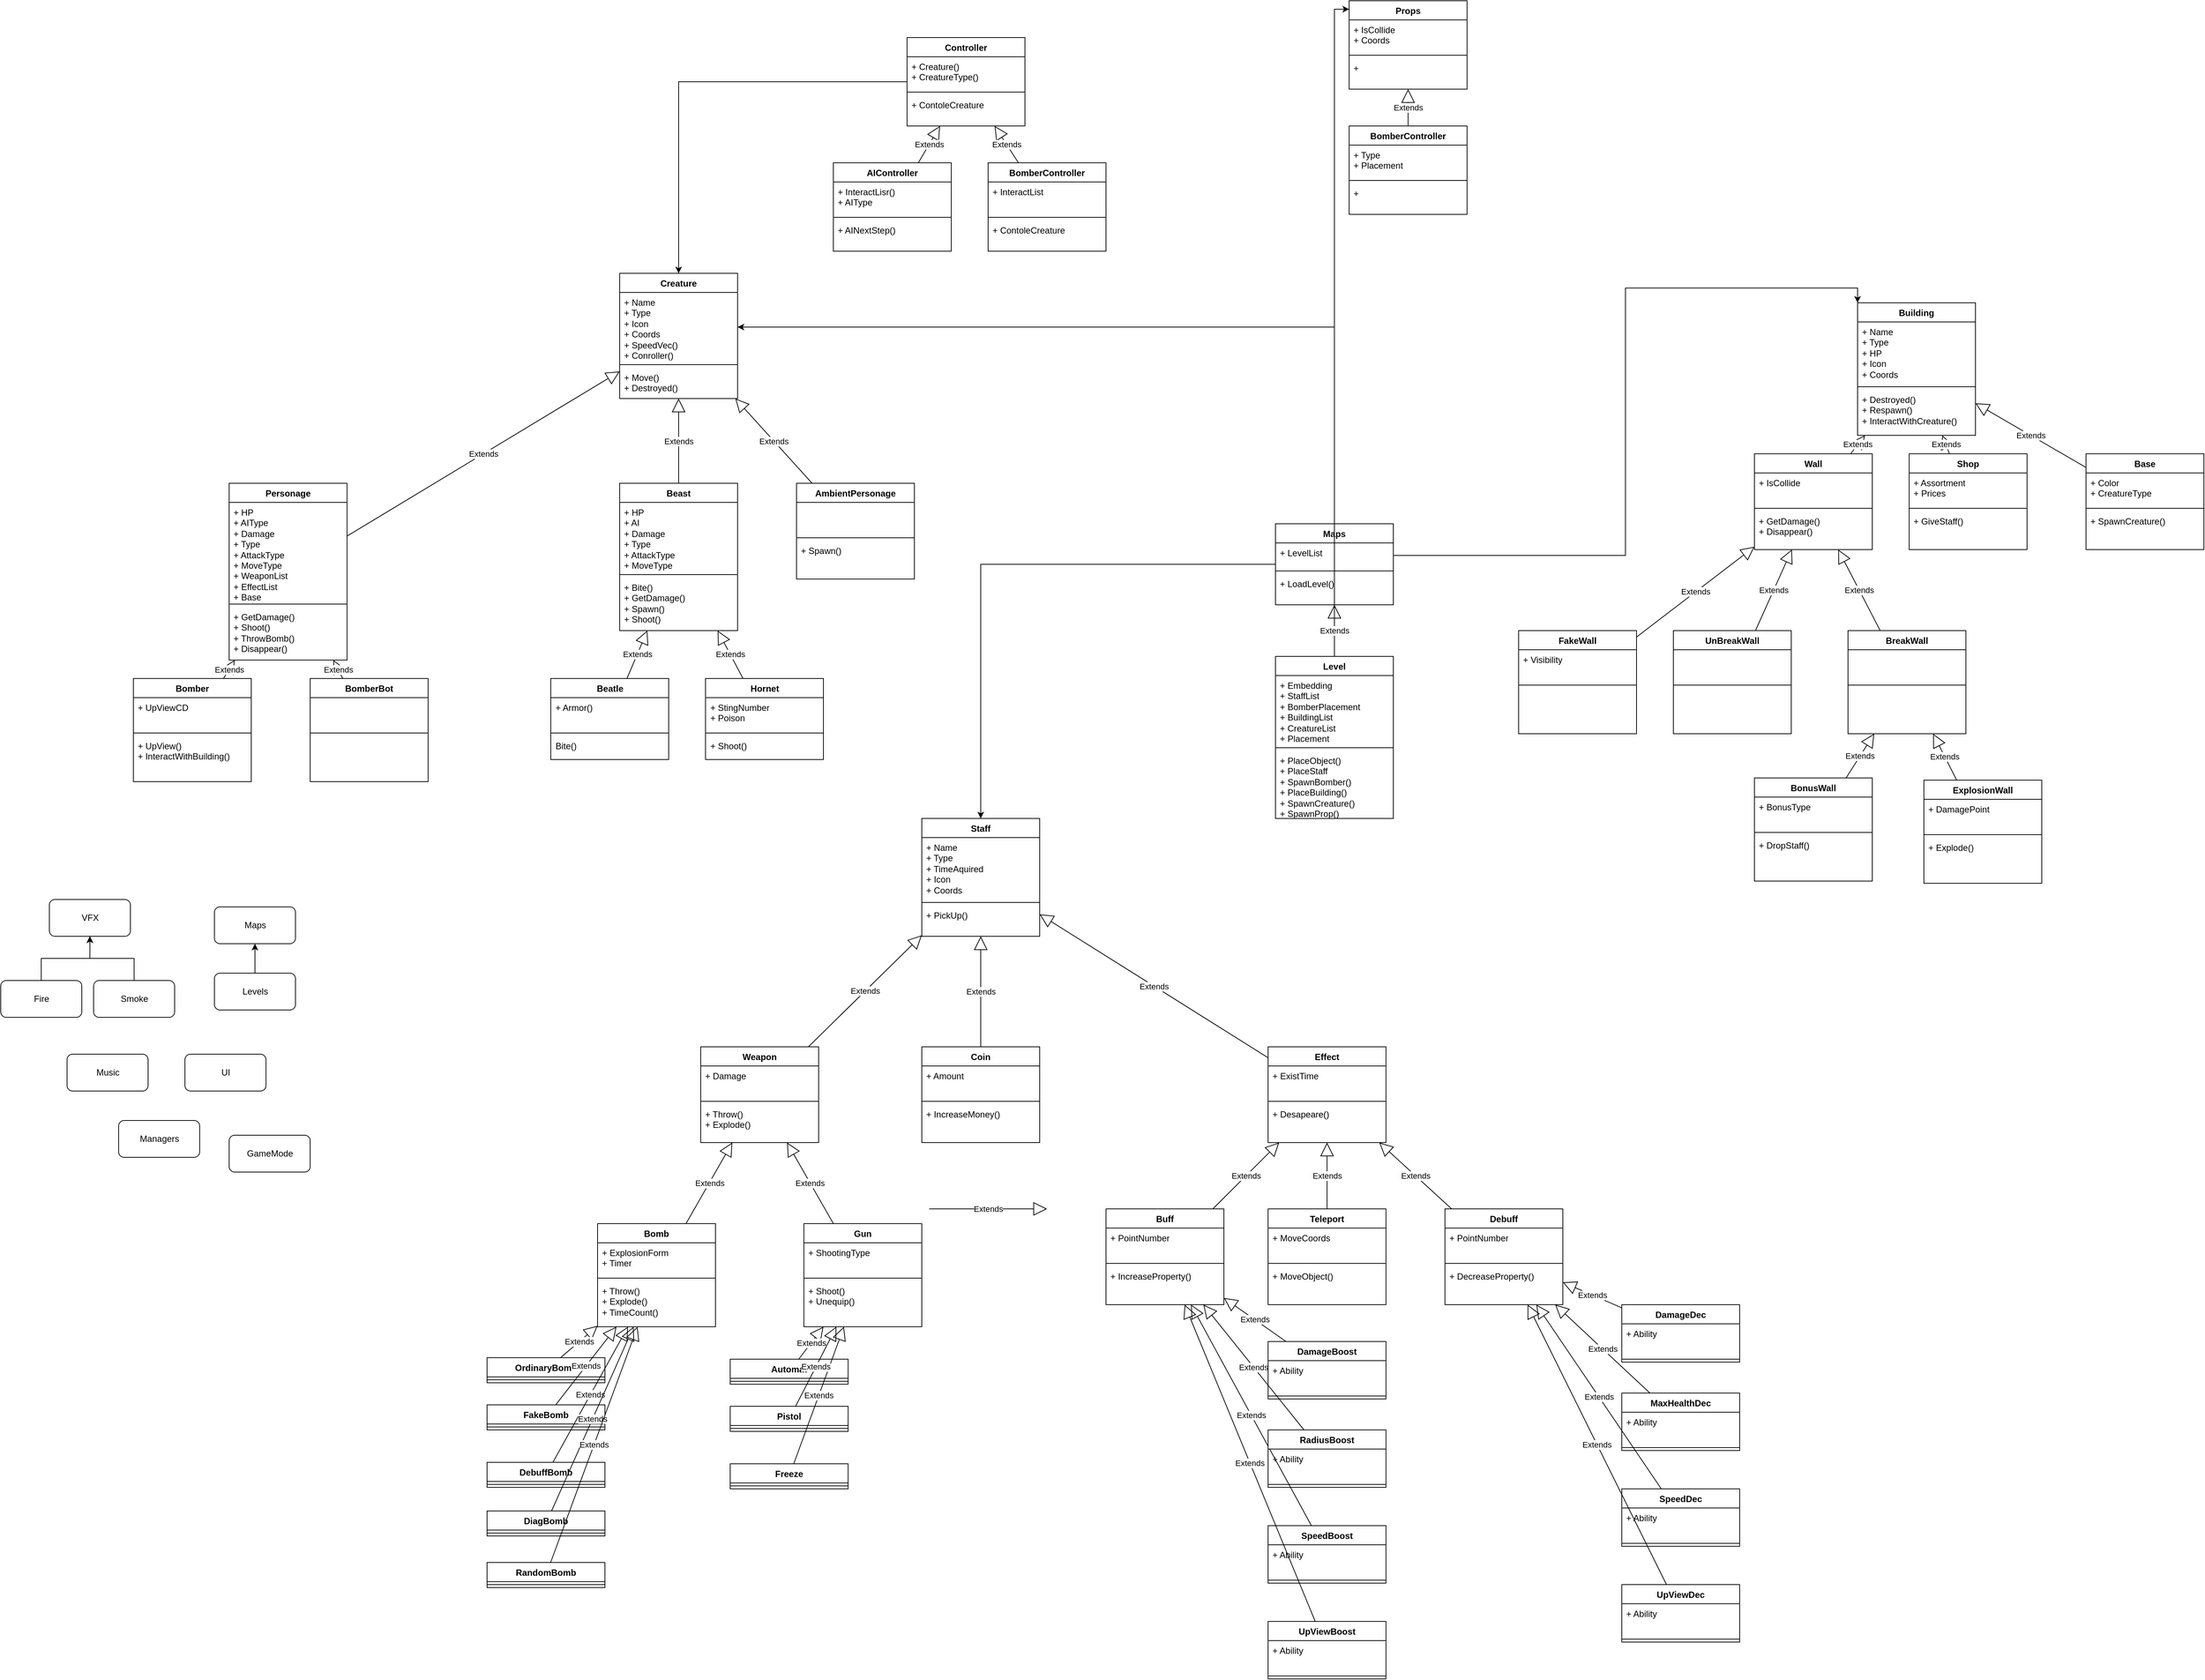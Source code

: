 <mxfile version="21.0.8" type="google"><diagram id="C5RBs43oDa-KdzZeNtuy" name="Page-1"><mxGraphModel grid="1" page="1" gridSize="10" guides="1" tooltips="1" connect="1" arrows="1" fold="1" pageScale="1" pageWidth="827" pageHeight="1169" math="0" shadow="0"><root><mxCell id="WIyWlLk6GJQsqaUBKTNV-0"/><mxCell id="WIyWlLk6GJQsqaUBKTNV-1" parent="WIyWlLk6GJQsqaUBKTNV-0"/><mxCell id="AHPx28cpy0t8d7_P2hT0-0" value="Staff" style="swimlane;fontStyle=1;align=center;verticalAlign=top;childLayout=stackLayout;horizontal=1;startSize=26;horizontalStack=0;resizeParent=1;resizeParentMax=0;resizeLast=0;collapsible=1;marginBottom=0;whiteSpace=wrap;html=1;" vertex="1" parent="WIyWlLk6GJQsqaUBKTNV-1"><mxGeometry x="2710" y="40" width="160" height="160" as="geometry"/></mxCell><mxCell id="AHPx28cpy0t8d7_P2hT0-1" value="&lt;div&gt;+ Name&lt;/div&gt;&lt;div&gt;+ Type&lt;/div&gt;&lt;div&gt;+ TimeAquired&lt;/div&gt;&lt;div&gt;+ Icon&lt;/div&gt;&lt;div&gt;+ Coords&lt;/div&gt;" style="text;strokeColor=none;fillColor=none;align=left;verticalAlign=top;spacingLeft=4;spacingRight=4;overflow=hidden;rotatable=0;points=[[0,0.5],[1,0.5]];portConstraint=eastwest;whiteSpace=wrap;html=1;" vertex="1" parent="AHPx28cpy0t8d7_P2hT0-0"><mxGeometry y="26" width="160" height="84" as="geometry"/></mxCell><mxCell id="AHPx28cpy0t8d7_P2hT0-2" value="" style="line;strokeWidth=1;fillColor=none;align=left;verticalAlign=middle;spacingTop=-1;spacingLeft=3;spacingRight=3;rotatable=0;labelPosition=right;points=[];portConstraint=eastwest;strokeColor=inherit;" vertex="1" parent="AHPx28cpy0t8d7_P2hT0-0"><mxGeometry y="110" width="160" height="8" as="geometry"/></mxCell><mxCell id="AHPx28cpy0t8d7_P2hT0-3" value="+ PickUp()" style="text;strokeColor=none;fillColor=none;align=left;verticalAlign=top;spacingLeft=4;spacingRight=4;overflow=hidden;rotatable=0;points=[[0,0.5],[1,0.5]];portConstraint=eastwest;whiteSpace=wrap;html=1;" vertex="1" parent="AHPx28cpy0t8d7_P2hT0-0"><mxGeometry y="118" width="160" height="42" as="geometry"/></mxCell><mxCell id="AHPx28cpy0t8d7_P2hT0-9" value="Bomb" style="swimlane;fontStyle=1;align=center;verticalAlign=top;childLayout=stackLayout;horizontal=1;startSize=26;horizontalStack=0;resizeParent=1;resizeParentMax=0;resizeLast=0;collapsible=1;marginBottom=0;whiteSpace=wrap;html=1;" vertex="1" parent="WIyWlLk6GJQsqaUBKTNV-1"><mxGeometry x="2270" y="590" width="160" height="140" as="geometry"><mxRectangle x="820" y="210" width="100" height="30" as="alternateBounds"/></mxGeometry></mxCell><mxCell id="AHPx28cpy0t8d7_P2hT0-10" value="+ ExplosionForm&lt;br&gt;+ Timer" style="text;strokeColor=none;fillColor=none;align=left;verticalAlign=top;spacingLeft=4;spacingRight=4;overflow=hidden;rotatable=0;points=[[0,0.5],[1,0.5]];portConstraint=eastwest;whiteSpace=wrap;html=1;" vertex="1" parent="AHPx28cpy0t8d7_P2hT0-9"><mxGeometry y="26" width="160" height="44" as="geometry"/></mxCell><mxCell id="AHPx28cpy0t8d7_P2hT0-11" value="" style="line;strokeWidth=1;fillColor=none;align=left;verticalAlign=middle;spacingTop=-1;spacingLeft=3;spacingRight=3;rotatable=0;labelPosition=right;points=[];portConstraint=eastwest;strokeColor=inherit;" vertex="1" parent="AHPx28cpy0t8d7_P2hT0-9"><mxGeometry y="70" width="160" height="8" as="geometry"/></mxCell><mxCell id="AHPx28cpy0t8d7_P2hT0-12" value="&lt;div&gt;+ Throw()&lt;/div&gt;&lt;div&gt;+ Explode()&lt;br&gt;&lt;/div&gt;&lt;div&gt;+ TimeCount()&lt;/div&gt;" style="text;strokeColor=none;fillColor=none;align=left;verticalAlign=top;spacingLeft=4;spacingRight=4;overflow=hidden;rotatable=0;points=[[0,0.5],[1,0.5]];portConstraint=eastwest;whiteSpace=wrap;html=1;" vertex="1" parent="AHPx28cpy0t8d7_P2hT0-9"><mxGeometry y="78" width="160" height="62" as="geometry"/></mxCell><mxCell id="AHPx28cpy0t8d7_P2hT0-36" value="Weapon" style="swimlane;fontStyle=1;align=center;verticalAlign=top;childLayout=stackLayout;horizontal=1;startSize=26;horizontalStack=0;resizeParent=1;resizeParentMax=0;resizeLast=0;collapsible=1;marginBottom=0;whiteSpace=wrap;html=1;" vertex="1" parent="WIyWlLk6GJQsqaUBKTNV-1"><mxGeometry x="2410" y="350" width="160" height="130" as="geometry"><mxRectangle x="820" y="210" width="100" height="30" as="alternateBounds"/></mxGeometry></mxCell><mxCell id="AHPx28cpy0t8d7_P2hT0-37" value="+ Damage" style="text;strokeColor=none;fillColor=none;align=left;verticalAlign=top;spacingLeft=4;spacingRight=4;overflow=hidden;rotatable=0;points=[[0,0.5],[1,0.5]];portConstraint=eastwest;whiteSpace=wrap;html=1;" vertex="1" parent="AHPx28cpy0t8d7_P2hT0-36"><mxGeometry y="26" width="160" height="44" as="geometry"/></mxCell><mxCell id="AHPx28cpy0t8d7_P2hT0-38" value="" style="line;strokeWidth=1;fillColor=none;align=left;verticalAlign=middle;spacingTop=-1;spacingLeft=3;spacingRight=3;rotatable=0;labelPosition=right;points=[];portConstraint=eastwest;strokeColor=inherit;" vertex="1" parent="AHPx28cpy0t8d7_P2hT0-36"><mxGeometry y="70" width="160" height="8" as="geometry"/></mxCell><mxCell id="AHPx28cpy0t8d7_P2hT0-39" value="&lt;div&gt;+ Throw()&lt;/div&gt;&lt;div&gt;+ Explode()&lt;/div&gt;" style="text;strokeColor=none;fillColor=none;align=left;verticalAlign=top;spacingLeft=4;spacingRight=4;overflow=hidden;rotatable=0;points=[[0,0.5],[1,0.5]];portConstraint=eastwest;whiteSpace=wrap;html=1;" vertex="1" parent="AHPx28cpy0t8d7_P2hT0-36"><mxGeometry y="78" width="160" height="52" as="geometry"/></mxCell><mxCell id="AHPx28cpy0t8d7_P2hT0-41" value="Gun" style="swimlane;fontStyle=1;align=center;verticalAlign=top;childLayout=stackLayout;horizontal=1;startSize=26;horizontalStack=0;resizeParent=1;resizeParentMax=0;resizeLast=0;collapsible=1;marginBottom=0;whiteSpace=wrap;html=1;" vertex="1" parent="WIyWlLk6GJQsqaUBKTNV-1"><mxGeometry x="2550" y="590" width="160" height="140" as="geometry"><mxRectangle x="820" y="210" width="100" height="30" as="alternateBounds"/></mxGeometry></mxCell><mxCell id="AHPx28cpy0t8d7_P2hT0-42" value="+ ShootingType" style="text;strokeColor=none;fillColor=none;align=left;verticalAlign=top;spacingLeft=4;spacingRight=4;overflow=hidden;rotatable=0;points=[[0,0.5],[1,0.5]];portConstraint=eastwest;whiteSpace=wrap;html=1;" vertex="1" parent="AHPx28cpy0t8d7_P2hT0-41"><mxGeometry y="26" width="160" height="44" as="geometry"/></mxCell><mxCell id="AHPx28cpy0t8d7_P2hT0-43" value="" style="line;strokeWidth=1;fillColor=none;align=left;verticalAlign=middle;spacingTop=-1;spacingLeft=3;spacingRight=3;rotatable=0;labelPosition=right;points=[];portConstraint=eastwest;strokeColor=inherit;" vertex="1" parent="AHPx28cpy0t8d7_P2hT0-41"><mxGeometry y="70" width="160" height="8" as="geometry"/></mxCell><mxCell id="AHPx28cpy0t8d7_P2hT0-44" value="&lt;div&gt;&lt;span style=&quot;background-color: initial;&quot;&gt;+ Shoot()&lt;/span&gt;&lt;br&gt;&lt;/div&gt;&lt;div&gt;&lt;div style=&quot;border-color: var(--border-color);&quot;&gt;+ Unequip()&lt;/div&gt;&lt;/div&gt;" style="text;strokeColor=none;fillColor=none;align=left;verticalAlign=top;spacingLeft=4;spacingRight=4;overflow=hidden;rotatable=0;points=[[0,0.5],[1,0.5]];portConstraint=eastwest;whiteSpace=wrap;html=1;" vertex="1" parent="AHPx28cpy0t8d7_P2hT0-41"><mxGeometry y="78" width="160" height="62" as="geometry"/></mxCell><mxCell id="AHPx28cpy0t8d7_P2hT0-45" value="Extends" style="endArrow=block;endSize=16;endFill=0;html=1;rounded=0;" edge="1" parent="WIyWlLk6GJQsqaUBKTNV-1" source="AHPx28cpy0t8d7_P2hT0-41" target="AHPx28cpy0t8d7_P2hT0-36"><mxGeometry width="160" relative="1" as="geometry"><mxPoint x="2730" y="580" as="sourcePoint"/><mxPoint x="2890" y="580" as="targetPoint"/></mxGeometry></mxCell><mxCell id="AHPx28cpy0t8d7_P2hT0-46" value="Extends" style="endArrow=block;endSize=16;endFill=0;html=1;rounded=0;" edge="1" parent="WIyWlLk6GJQsqaUBKTNV-1" source="AHPx28cpy0t8d7_P2hT0-9" target="AHPx28cpy0t8d7_P2hT0-36"><mxGeometry width="160" relative="1" as="geometry"><mxPoint x="2300" y="550" as="sourcePoint"/><mxPoint x="2460" y="550" as="targetPoint"/></mxGeometry></mxCell><mxCell id="AHPx28cpy0t8d7_P2hT0-48" value="Extends" style="endArrow=block;endSize=16;endFill=0;html=1;rounded=0;" edge="1" parent="WIyWlLk6GJQsqaUBKTNV-1" source="AHPx28cpy0t8d7_P2hT0-36" target="AHPx28cpy0t8d7_P2hT0-0"><mxGeometry width="160" relative="1" as="geometry"><mxPoint x="2560" y="300" as="sourcePoint"/><mxPoint x="2720" y="300" as="targetPoint"/></mxGeometry></mxCell><mxCell id="AHPx28cpy0t8d7_P2hT0-50" value="Coin" style="swimlane;fontStyle=1;align=center;verticalAlign=top;childLayout=stackLayout;horizontal=1;startSize=26;horizontalStack=0;resizeParent=1;resizeParentMax=0;resizeLast=0;collapsible=1;marginBottom=0;whiteSpace=wrap;html=1;" vertex="1" parent="WIyWlLk6GJQsqaUBKTNV-1"><mxGeometry x="2710" y="350" width="160" height="130" as="geometry"><mxRectangle x="820" y="210" width="100" height="30" as="alternateBounds"/></mxGeometry></mxCell><mxCell id="AHPx28cpy0t8d7_P2hT0-51" value="+ Amount" style="text;strokeColor=none;fillColor=none;align=left;verticalAlign=top;spacingLeft=4;spacingRight=4;overflow=hidden;rotatable=0;points=[[0,0.5],[1,0.5]];portConstraint=eastwest;whiteSpace=wrap;html=1;" vertex="1" parent="AHPx28cpy0t8d7_P2hT0-50"><mxGeometry y="26" width="160" height="44" as="geometry"/></mxCell><mxCell id="AHPx28cpy0t8d7_P2hT0-52" value="" style="line;strokeWidth=1;fillColor=none;align=left;verticalAlign=middle;spacingTop=-1;spacingLeft=3;spacingRight=3;rotatable=0;labelPosition=right;points=[];portConstraint=eastwest;strokeColor=inherit;" vertex="1" parent="AHPx28cpy0t8d7_P2hT0-50"><mxGeometry y="70" width="160" height="8" as="geometry"/></mxCell><mxCell id="AHPx28cpy0t8d7_P2hT0-53" value="&lt;div&gt;+ IncreaseMoney()&lt;/div&gt;" style="text;strokeColor=none;fillColor=none;align=left;verticalAlign=top;spacingLeft=4;spacingRight=4;overflow=hidden;rotatable=0;points=[[0,0.5],[1,0.5]];portConstraint=eastwest;whiteSpace=wrap;html=1;" vertex="1" parent="AHPx28cpy0t8d7_P2hT0-50"><mxGeometry y="78" width="160" height="52" as="geometry"/></mxCell><mxCell id="AHPx28cpy0t8d7_P2hT0-54" value="Extends" style="endArrow=block;endSize=16;endFill=0;html=1;rounded=0;" edge="1" parent="WIyWlLk6GJQsqaUBKTNV-1" source="AHPx28cpy0t8d7_P2hT0-50" target="AHPx28cpy0t8d7_P2hT0-0"><mxGeometry width="160" relative="1" as="geometry"><mxPoint x="2730" y="350" as="sourcePoint"/><mxPoint x="2890" y="350" as="targetPoint"/></mxGeometry></mxCell><mxCell id="AHPx28cpy0t8d7_P2hT0-55" value="Effect" style="swimlane;fontStyle=1;align=center;verticalAlign=top;childLayout=stackLayout;horizontal=1;startSize=26;horizontalStack=0;resizeParent=1;resizeParentMax=0;resizeLast=0;collapsible=1;marginBottom=0;whiteSpace=wrap;html=1;" vertex="1" parent="WIyWlLk6GJQsqaUBKTNV-1"><mxGeometry x="3180" y="350" width="160" height="130" as="geometry"><mxRectangle x="820" y="210" width="100" height="30" as="alternateBounds"/></mxGeometry></mxCell><mxCell id="AHPx28cpy0t8d7_P2hT0-56" value="+ ExistTime" style="text;strokeColor=none;fillColor=none;align=left;verticalAlign=top;spacingLeft=4;spacingRight=4;overflow=hidden;rotatable=0;points=[[0,0.5],[1,0.5]];portConstraint=eastwest;whiteSpace=wrap;html=1;" vertex="1" parent="AHPx28cpy0t8d7_P2hT0-55"><mxGeometry y="26" width="160" height="44" as="geometry"/></mxCell><mxCell id="AHPx28cpy0t8d7_P2hT0-57" value="" style="line;strokeWidth=1;fillColor=none;align=left;verticalAlign=middle;spacingTop=-1;spacingLeft=3;spacingRight=3;rotatable=0;labelPosition=right;points=[];portConstraint=eastwest;strokeColor=inherit;" vertex="1" parent="AHPx28cpy0t8d7_P2hT0-55"><mxGeometry y="70" width="160" height="8" as="geometry"/></mxCell><mxCell id="AHPx28cpy0t8d7_P2hT0-58" value="&lt;div&gt;+ Desapeare()&lt;/div&gt;" style="text;strokeColor=none;fillColor=none;align=left;verticalAlign=top;spacingLeft=4;spacingRight=4;overflow=hidden;rotatable=0;points=[[0,0.5],[1,0.5]];portConstraint=eastwest;whiteSpace=wrap;html=1;" vertex="1" parent="AHPx28cpy0t8d7_P2hT0-55"><mxGeometry y="78" width="160" height="52" as="geometry"/></mxCell><mxCell id="AHPx28cpy0t8d7_P2hT0-59" value="Extends" style="endArrow=block;endSize=16;endFill=0;html=1;rounded=0;" edge="1" parent="WIyWlLk6GJQsqaUBKTNV-1" source="AHPx28cpy0t8d7_P2hT0-55" target="AHPx28cpy0t8d7_P2hT0-0"><mxGeometry width="160" relative="1" as="geometry"><mxPoint x="2730" y="420" as="sourcePoint"/><mxPoint x="2890" y="420" as="targetPoint"/></mxGeometry></mxCell><mxCell id="AHPx28cpy0t8d7_P2hT0-60" value="Teleport" style="swimlane;fontStyle=1;align=center;verticalAlign=top;childLayout=stackLayout;horizontal=1;startSize=26;horizontalStack=0;resizeParent=1;resizeParentMax=0;resizeLast=0;collapsible=1;marginBottom=0;whiteSpace=wrap;html=1;" vertex="1" parent="WIyWlLk6GJQsqaUBKTNV-1"><mxGeometry x="3180" y="570" width="160" height="130" as="geometry"><mxRectangle x="820" y="210" width="100" height="30" as="alternateBounds"/></mxGeometry></mxCell><mxCell id="AHPx28cpy0t8d7_P2hT0-61" value="+ MoveCoords" style="text;strokeColor=none;fillColor=none;align=left;verticalAlign=top;spacingLeft=4;spacingRight=4;overflow=hidden;rotatable=0;points=[[0,0.5],[1,0.5]];portConstraint=eastwest;whiteSpace=wrap;html=1;" vertex="1" parent="AHPx28cpy0t8d7_P2hT0-60"><mxGeometry y="26" width="160" height="44" as="geometry"/></mxCell><mxCell id="AHPx28cpy0t8d7_P2hT0-62" value="" style="line;strokeWidth=1;fillColor=none;align=left;verticalAlign=middle;spacingTop=-1;spacingLeft=3;spacingRight=3;rotatable=0;labelPosition=right;points=[];portConstraint=eastwest;strokeColor=inherit;" vertex="1" parent="AHPx28cpy0t8d7_P2hT0-60"><mxGeometry y="70" width="160" height="8" as="geometry"/></mxCell><mxCell id="AHPx28cpy0t8d7_P2hT0-63" value="&lt;div&gt;+ MoveObject()&lt;/div&gt;" style="text;strokeColor=none;fillColor=none;align=left;verticalAlign=top;spacingLeft=4;spacingRight=4;overflow=hidden;rotatable=0;points=[[0,0.5],[1,0.5]];portConstraint=eastwest;whiteSpace=wrap;html=1;" vertex="1" parent="AHPx28cpy0t8d7_P2hT0-60"><mxGeometry y="78" width="160" height="52" as="geometry"/></mxCell><mxCell id="AHPx28cpy0t8d7_P2hT0-64" value="Extends" style="endArrow=block;endSize=16;endFill=0;html=1;rounded=0;" edge="1" parent="WIyWlLk6GJQsqaUBKTNV-1" source="AHPx28cpy0t8d7_P2hT0-60" target="AHPx28cpy0t8d7_P2hT0-55"><mxGeometry width="160" relative="1" as="geometry"><mxPoint x="3040" y="570" as="sourcePoint"/><mxPoint x="3200" y="570" as="targetPoint"/></mxGeometry></mxCell><mxCell id="AHPx28cpy0t8d7_P2hT0-65" value="Buff" style="swimlane;fontStyle=1;align=center;verticalAlign=top;childLayout=stackLayout;horizontal=1;startSize=26;horizontalStack=0;resizeParent=1;resizeParentMax=0;resizeLast=0;collapsible=1;marginBottom=0;whiteSpace=wrap;html=1;" vertex="1" parent="WIyWlLk6GJQsqaUBKTNV-1"><mxGeometry x="2960" y="570" width="160" height="130" as="geometry"><mxRectangle x="820" y="210" width="100" height="30" as="alternateBounds"/></mxGeometry></mxCell><mxCell id="AHPx28cpy0t8d7_P2hT0-66" value="+ PointNumber" style="text;strokeColor=none;fillColor=none;align=left;verticalAlign=top;spacingLeft=4;spacingRight=4;overflow=hidden;rotatable=0;points=[[0,0.5],[1,0.5]];portConstraint=eastwest;whiteSpace=wrap;html=1;" vertex="1" parent="AHPx28cpy0t8d7_P2hT0-65"><mxGeometry y="26" width="160" height="44" as="geometry"/></mxCell><mxCell id="AHPx28cpy0t8d7_P2hT0-67" value="" style="line;strokeWidth=1;fillColor=none;align=left;verticalAlign=middle;spacingTop=-1;spacingLeft=3;spacingRight=3;rotatable=0;labelPosition=right;points=[];portConstraint=eastwest;strokeColor=inherit;" vertex="1" parent="AHPx28cpy0t8d7_P2hT0-65"><mxGeometry y="70" width="160" height="8" as="geometry"/></mxCell><mxCell id="AHPx28cpy0t8d7_P2hT0-68" value="&lt;div&gt;+ IncreaseProperty()&lt;/div&gt;" style="text;strokeColor=none;fillColor=none;align=left;verticalAlign=top;spacingLeft=4;spacingRight=4;overflow=hidden;rotatable=0;points=[[0,0.5],[1,0.5]];portConstraint=eastwest;whiteSpace=wrap;html=1;" vertex="1" parent="AHPx28cpy0t8d7_P2hT0-65"><mxGeometry y="78" width="160" height="52" as="geometry"/></mxCell><mxCell id="AHPx28cpy0t8d7_P2hT0-69" value="Extends" style="endArrow=block;endSize=16;endFill=0;html=1;rounded=0;" edge="1" parent="WIyWlLk6GJQsqaUBKTNV-1" source="AHPx28cpy0t8d7_P2hT0-65" target="AHPx28cpy0t8d7_P2hT0-55"><mxGeometry width="160" relative="1" as="geometry"><mxPoint x="2830" y="580" as="sourcePoint"/><mxPoint x="2990" y="580" as="targetPoint"/></mxGeometry></mxCell><mxCell id="AHPx28cpy0t8d7_P2hT0-83" value="Extends" style="endArrow=block;endSize=16;endFill=0;html=1;rounded=0;" edge="1" parent="WIyWlLk6GJQsqaUBKTNV-1" source="AHPx28cpy0t8d7_P2hT0-93" target="AHPx28cpy0t8d7_P2hT0-65"><mxGeometry width="160" relative="1" as="geometry"><mxPoint x="2670" y="815" as="sourcePoint"/><mxPoint x="2830" y="815" as="targetPoint"/></mxGeometry></mxCell><mxCell id="AHPx28cpy0t8d7_P2hT0-84" value="Extends" style="endArrow=block;endSize=16;endFill=0;html=1;rounded=0;" edge="1" parent="WIyWlLk6GJQsqaUBKTNV-1" source="AHPx28cpy0t8d7_P2hT0-98" target="AHPx28cpy0t8d7_P2hT0-65"><mxGeometry width="160" relative="1" as="geometry"><mxPoint x="2650" y="910" as="sourcePoint"/><mxPoint x="2810" y="910" as="targetPoint"/></mxGeometry></mxCell><mxCell id="AHPx28cpy0t8d7_P2hT0-85" value="Extends" style="endArrow=block;endSize=16;endFill=0;html=1;rounded=0;" edge="1" parent="WIyWlLk6GJQsqaUBKTNV-1" source="AHPx28cpy0t8d7_P2hT0-101" target="AHPx28cpy0t8d7_P2hT0-65"><mxGeometry width="160" relative="1" as="geometry"><mxPoint x="2650" y="980" as="sourcePoint"/><mxPoint x="2810" y="980" as="targetPoint"/></mxGeometry></mxCell><mxCell id="AHPx28cpy0t8d7_P2hT0-86" value="Extends" style="endArrow=block;endSize=16;endFill=0;html=1;rounded=0;" edge="1" parent="WIyWlLk6GJQsqaUBKTNV-1"><mxGeometry width="160" relative="1" as="geometry"><mxPoint x="2720" y="570" as="sourcePoint"/><mxPoint x="2880" y="570" as="targetPoint"/></mxGeometry></mxCell><mxCell id="AHPx28cpy0t8d7_P2hT0-93" value="DamageBoost" style="swimlane;fontStyle=1;align=center;verticalAlign=top;childLayout=stackLayout;horizontal=1;startSize=26;horizontalStack=0;resizeParent=1;resizeParentMax=0;resizeLast=0;collapsible=1;marginBottom=0;whiteSpace=wrap;html=1;" vertex="1" parent="WIyWlLk6GJQsqaUBKTNV-1"><mxGeometry x="3180" y="750" width="160" height="78" as="geometry"><mxRectangle x="820" y="210" width="100" height="30" as="alternateBounds"/></mxGeometry></mxCell><mxCell id="AHPx28cpy0t8d7_P2hT0-94" value="+ Ability" style="text;strokeColor=none;fillColor=none;align=left;verticalAlign=top;spacingLeft=4;spacingRight=4;overflow=hidden;rotatable=0;points=[[0,0.5],[1,0.5]];portConstraint=eastwest;whiteSpace=wrap;html=1;" vertex="1" parent="AHPx28cpy0t8d7_P2hT0-93"><mxGeometry y="26" width="160" height="44" as="geometry"/></mxCell><mxCell id="AHPx28cpy0t8d7_P2hT0-95" value="" style="line;strokeWidth=1;fillColor=none;align=left;verticalAlign=middle;spacingTop=-1;spacingLeft=3;spacingRight=3;rotatable=0;labelPosition=right;points=[];portConstraint=eastwest;strokeColor=inherit;" vertex="1" parent="AHPx28cpy0t8d7_P2hT0-93"><mxGeometry y="70" width="160" height="8" as="geometry"/></mxCell><mxCell id="AHPx28cpy0t8d7_P2hT0-98" value="RadiusBoost" style="swimlane;fontStyle=1;align=center;verticalAlign=top;childLayout=stackLayout;horizontal=1;startSize=26;horizontalStack=0;resizeParent=1;resizeParentMax=0;resizeLast=0;collapsible=1;marginBottom=0;whiteSpace=wrap;html=1;" vertex="1" parent="WIyWlLk6GJQsqaUBKTNV-1"><mxGeometry x="3180" y="870" width="160" height="78" as="geometry"><mxRectangle x="820" y="210" width="100" height="30" as="alternateBounds"/></mxGeometry></mxCell><mxCell id="AHPx28cpy0t8d7_P2hT0-99" value="+ Ability" style="text;strokeColor=none;fillColor=none;align=left;verticalAlign=top;spacingLeft=4;spacingRight=4;overflow=hidden;rotatable=0;points=[[0,0.5],[1,0.5]];portConstraint=eastwest;whiteSpace=wrap;html=1;" vertex="1" parent="AHPx28cpy0t8d7_P2hT0-98"><mxGeometry y="26" width="160" height="44" as="geometry"/></mxCell><mxCell id="AHPx28cpy0t8d7_P2hT0-100" value="" style="line;strokeWidth=1;fillColor=none;align=left;verticalAlign=middle;spacingTop=-1;spacingLeft=3;spacingRight=3;rotatable=0;labelPosition=right;points=[];portConstraint=eastwest;strokeColor=inherit;" vertex="1" parent="AHPx28cpy0t8d7_P2hT0-98"><mxGeometry y="70" width="160" height="8" as="geometry"/></mxCell><mxCell id="AHPx28cpy0t8d7_P2hT0-101" value="SpeedBoost" style="swimlane;fontStyle=1;align=center;verticalAlign=top;childLayout=stackLayout;horizontal=1;startSize=26;horizontalStack=0;resizeParent=1;resizeParentMax=0;resizeLast=0;collapsible=1;marginBottom=0;whiteSpace=wrap;html=1;" vertex="1" parent="WIyWlLk6GJQsqaUBKTNV-1"><mxGeometry x="3180" y="1000" width="160" height="78" as="geometry"><mxRectangle x="820" y="210" width="100" height="30" as="alternateBounds"/></mxGeometry></mxCell><mxCell id="AHPx28cpy0t8d7_P2hT0-102" value="+ Ability" style="text;strokeColor=none;fillColor=none;align=left;verticalAlign=top;spacingLeft=4;spacingRight=4;overflow=hidden;rotatable=0;points=[[0,0.5],[1,0.5]];portConstraint=eastwest;whiteSpace=wrap;html=1;" vertex="1" parent="AHPx28cpy0t8d7_P2hT0-101"><mxGeometry y="26" width="160" height="44" as="geometry"/></mxCell><mxCell id="AHPx28cpy0t8d7_P2hT0-103" value="" style="line;strokeWidth=1;fillColor=none;align=left;verticalAlign=middle;spacingTop=-1;spacingLeft=3;spacingRight=3;rotatable=0;labelPosition=right;points=[];portConstraint=eastwest;strokeColor=inherit;" vertex="1" parent="AHPx28cpy0t8d7_P2hT0-101"><mxGeometry y="70" width="160" height="8" as="geometry"/></mxCell><mxCell id="AHPx28cpy0t8d7_P2hT0-104" value="UpViewBoost" style="swimlane;fontStyle=1;align=center;verticalAlign=top;childLayout=stackLayout;horizontal=1;startSize=26;horizontalStack=0;resizeParent=1;resizeParentMax=0;resizeLast=0;collapsible=1;marginBottom=0;whiteSpace=wrap;html=1;" vertex="1" parent="WIyWlLk6GJQsqaUBKTNV-1"><mxGeometry x="3180" y="1130" width="160" height="78" as="geometry"><mxRectangle x="820" y="210" width="100" height="30" as="alternateBounds"/></mxGeometry></mxCell><mxCell id="AHPx28cpy0t8d7_P2hT0-105" value="+ Ability" style="text;strokeColor=none;fillColor=none;align=left;verticalAlign=top;spacingLeft=4;spacingRight=4;overflow=hidden;rotatable=0;points=[[0,0.5],[1,0.5]];portConstraint=eastwest;whiteSpace=wrap;html=1;" vertex="1" parent="AHPx28cpy0t8d7_P2hT0-104"><mxGeometry y="26" width="160" height="44" as="geometry"/></mxCell><mxCell id="AHPx28cpy0t8d7_P2hT0-106" value="" style="line;strokeWidth=1;fillColor=none;align=left;verticalAlign=middle;spacingTop=-1;spacingLeft=3;spacingRight=3;rotatable=0;labelPosition=right;points=[];portConstraint=eastwest;strokeColor=inherit;" vertex="1" parent="AHPx28cpy0t8d7_P2hT0-104"><mxGeometry y="70" width="160" height="8" as="geometry"/></mxCell><mxCell id="AHPx28cpy0t8d7_P2hT0-107" value="Extends" style="endArrow=block;endSize=16;endFill=0;html=1;rounded=0;" edge="1" parent="WIyWlLk6GJQsqaUBKTNV-1" source="AHPx28cpy0t8d7_P2hT0-104" target="AHPx28cpy0t8d7_P2hT0-65"><mxGeometry width="160" relative="1" as="geometry"><mxPoint x="2720" y="1130" as="sourcePoint"/><mxPoint x="2880" y="1130" as="targetPoint"/></mxGeometry></mxCell><mxCell id="AHPx28cpy0t8d7_P2hT0-140" value="Debuff" style="swimlane;fontStyle=1;align=center;verticalAlign=top;childLayout=stackLayout;horizontal=1;startSize=26;horizontalStack=0;resizeParent=1;resizeParentMax=0;resizeLast=0;collapsible=1;marginBottom=0;whiteSpace=wrap;html=1;" vertex="1" parent="WIyWlLk6GJQsqaUBKTNV-1"><mxGeometry x="3420" y="570" width="160" height="130" as="geometry"><mxRectangle x="820" y="210" width="100" height="30" as="alternateBounds"/></mxGeometry></mxCell><mxCell id="AHPx28cpy0t8d7_P2hT0-141" value="+ PointNumber" style="text;strokeColor=none;fillColor=none;align=left;verticalAlign=top;spacingLeft=4;spacingRight=4;overflow=hidden;rotatable=0;points=[[0,0.5],[1,0.5]];portConstraint=eastwest;whiteSpace=wrap;html=1;" vertex="1" parent="AHPx28cpy0t8d7_P2hT0-140"><mxGeometry y="26" width="160" height="44" as="geometry"/></mxCell><mxCell id="AHPx28cpy0t8d7_P2hT0-142" value="" style="line;strokeWidth=1;fillColor=none;align=left;verticalAlign=middle;spacingTop=-1;spacingLeft=3;spacingRight=3;rotatable=0;labelPosition=right;points=[];portConstraint=eastwest;strokeColor=inherit;" vertex="1" parent="AHPx28cpy0t8d7_P2hT0-140"><mxGeometry y="70" width="160" height="8" as="geometry"/></mxCell><mxCell id="AHPx28cpy0t8d7_P2hT0-143" value="&lt;div&gt;+ DecreaseProperty()&lt;/div&gt;" style="text;strokeColor=none;fillColor=none;align=left;verticalAlign=top;spacingLeft=4;spacingRight=4;overflow=hidden;rotatable=0;points=[[0,0.5],[1,0.5]];portConstraint=eastwest;whiteSpace=wrap;html=1;" vertex="1" parent="AHPx28cpy0t8d7_P2hT0-140"><mxGeometry y="78" width="160" height="52" as="geometry"/></mxCell><mxCell id="AHPx28cpy0t8d7_P2hT0-144" value="Extends" style="endArrow=block;endSize=16;endFill=0;html=1;rounded=0;" edge="1" parent="WIyWlLk6GJQsqaUBKTNV-1" source="AHPx28cpy0t8d7_P2hT0-147" target="AHPx28cpy0t8d7_P2hT0-140"><mxGeometry width="160" relative="1" as="geometry"><mxPoint x="3150" y="815" as="sourcePoint"/><mxPoint x="3310" y="815" as="targetPoint"/></mxGeometry></mxCell><mxCell id="AHPx28cpy0t8d7_P2hT0-145" value="Extends" style="endArrow=block;endSize=16;endFill=0;html=1;rounded=0;" edge="1" parent="WIyWlLk6GJQsqaUBKTNV-1" source="AHPx28cpy0t8d7_P2hT0-150" target="AHPx28cpy0t8d7_P2hT0-140"><mxGeometry width="160" relative="1" as="geometry"><mxPoint x="3130" y="910" as="sourcePoint"/><mxPoint x="3290" y="910" as="targetPoint"/></mxGeometry></mxCell><mxCell id="AHPx28cpy0t8d7_P2hT0-146" value="Extends" style="endArrow=block;endSize=16;endFill=0;html=1;rounded=0;" edge="1" parent="WIyWlLk6GJQsqaUBKTNV-1" source="AHPx28cpy0t8d7_P2hT0-153" target="AHPx28cpy0t8d7_P2hT0-140"><mxGeometry width="160" relative="1" as="geometry"><mxPoint x="3130" y="980" as="sourcePoint"/><mxPoint x="3290" y="980" as="targetPoint"/></mxGeometry></mxCell><mxCell id="AHPx28cpy0t8d7_P2hT0-147" value="DamageDec" style="swimlane;fontStyle=1;align=center;verticalAlign=top;childLayout=stackLayout;horizontal=1;startSize=26;horizontalStack=0;resizeParent=1;resizeParentMax=0;resizeLast=0;collapsible=1;marginBottom=0;whiteSpace=wrap;html=1;" vertex="1" parent="WIyWlLk6GJQsqaUBKTNV-1"><mxGeometry x="3660" y="700" width="160" height="78" as="geometry"><mxRectangle x="820" y="210" width="100" height="30" as="alternateBounds"/></mxGeometry></mxCell><mxCell id="AHPx28cpy0t8d7_P2hT0-148" value="+ Ability" style="text;strokeColor=none;fillColor=none;align=left;verticalAlign=top;spacingLeft=4;spacingRight=4;overflow=hidden;rotatable=0;points=[[0,0.5],[1,0.5]];portConstraint=eastwest;whiteSpace=wrap;html=1;" vertex="1" parent="AHPx28cpy0t8d7_P2hT0-147"><mxGeometry y="26" width="160" height="44" as="geometry"/></mxCell><mxCell id="AHPx28cpy0t8d7_P2hT0-149" value="" style="line;strokeWidth=1;fillColor=none;align=left;verticalAlign=middle;spacingTop=-1;spacingLeft=3;spacingRight=3;rotatable=0;labelPosition=right;points=[];portConstraint=eastwest;strokeColor=inherit;" vertex="1" parent="AHPx28cpy0t8d7_P2hT0-147"><mxGeometry y="70" width="160" height="8" as="geometry"/></mxCell><mxCell id="AHPx28cpy0t8d7_P2hT0-150" value="MaxHealthDec" style="swimlane;fontStyle=1;align=center;verticalAlign=top;childLayout=stackLayout;horizontal=1;startSize=26;horizontalStack=0;resizeParent=1;resizeParentMax=0;resizeLast=0;collapsible=1;marginBottom=0;whiteSpace=wrap;html=1;" vertex="1" parent="WIyWlLk6GJQsqaUBKTNV-1"><mxGeometry x="3660" y="820" width="160" height="78" as="geometry"><mxRectangle x="820" y="210" width="100" height="30" as="alternateBounds"/></mxGeometry></mxCell><mxCell id="AHPx28cpy0t8d7_P2hT0-151" value="+ Ability" style="text;strokeColor=none;fillColor=none;align=left;verticalAlign=top;spacingLeft=4;spacingRight=4;overflow=hidden;rotatable=0;points=[[0,0.5],[1,0.5]];portConstraint=eastwest;whiteSpace=wrap;html=1;" vertex="1" parent="AHPx28cpy0t8d7_P2hT0-150"><mxGeometry y="26" width="160" height="44" as="geometry"/></mxCell><mxCell id="AHPx28cpy0t8d7_P2hT0-152" value="" style="line;strokeWidth=1;fillColor=none;align=left;verticalAlign=middle;spacingTop=-1;spacingLeft=3;spacingRight=3;rotatable=0;labelPosition=right;points=[];portConstraint=eastwest;strokeColor=inherit;" vertex="1" parent="AHPx28cpy0t8d7_P2hT0-150"><mxGeometry y="70" width="160" height="8" as="geometry"/></mxCell><mxCell id="AHPx28cpy0t8d7_P2hT0-153" value="SpeedDec" style="swimlane;fontStyle=1;align=center;verticalAlign=top;childLayout=stackLayout;horizontal=1;startSize=26;horizontalStack=0;resizeParent=1;resizeParentMax=0;resizeLast=0;collapsible=1;marginBottom=0;whiteSpace=wrap;html=1;" vertex="1" parent="WIyWlLk6GJQsqaUBKTNV-1"><mxGeometry x="3660" y="950" width="160" height="78" as="geometry"><mxRectangle x="820" y="210" width="100" height="30" as="alternateBounds"/></mxGeometry></mxCell><mxCell id="AHPx28cpy0t8d7_P2hT0-154" value="+ Ability" style="text;strokeColor=none;fillColor=none;align=left;verticalAlign=top;spacingLeft=4;spacingRight=4;overflow=hidden;rotatable=0;points=[[0,0.5],[1,0.5]];portConstraint=eastwest;whiteSpace=wrap;html=1;" vertex="1" parent="AHPx28cpy0t8d7_P2hT0-153"><mxGeometry y="26" width="160" height="44" as="geometry"/></mxCell><mxCell id="AHPx28cpy0t8d7_P2hT0-155" value="" style="line;strokeWidth=1;fillColor=none;align=left;verticalAlign=middle;spacingTop=-1;spacingLeft=3;spacingRight=3;rotatable=0;labelPosition=right;points=[];portConstraint=eastwest;strokeColor=inherit;" vertex="1" parent="AHPx28cpy0t8d7_P2hT0-153"><mxGeometry y="70" width="160" height="8" as="geometry"/></mxCell><mxCell id="AHPx28cpy0t8d7_P2hT0-156" value="UpViewDec" style="swimlane;fontStyle=1;align=center;verticalAlign=top;childLayout=stackLayout;horizontal=1;startSize=26;horizontalStack=0;resizeParent=1;resizeParentMax=0;resizeLast=0;collapsible=1;marginBottom=0;whiteSpace=wrap;html=1;" vertex="1" parent="WIyWlLk6GJQsqaUBKTNV-1"><mxGeometry x="3660" y="1080" width="160" height="78" as="geometry"><mxRectangle x="820" y="210" width="100" height="30" as="alternateBounds"/></mxGeometry></mxCell><mxCell id="AHPx28cpy0t8d7_P2hT0-157" value="+ Ability" style="text;strokeColor=none;fillColor=none;align=left;verticalAlign=top;spacingLeft=4;spacingRight=4;overflow=hidden;rotatable=0;points=[[0,0.5],[1,0.5]];portConstraint=eastwest;whiteSpace=wrap;html=1;" vertex="1" parent="AHPx28cpy0t8d7_P2hT0-156"><mxGeometry y="26" width="160" height="44" as="geometry"/></mxCell><mxCell id="AHPx28cpy0t8d7_P2hT0-158" value="" style="line;strokeWidth=1;fillColor=none;align=left;verticalAlign=middle;spacingTop=-1;spacingLeft=3;spacingRight=3;rotatable=0;labelPosition=right;points=[];portConstraint=eastwest;strokeColor=inherit;" vertex="1" parent="AHPx28cpy0t8d7_P2hT0-156"><mxGeometry y="70" width="160" height="8" as="geometry"/></mxCell><mxCell id="AHPx28cpy0t8d7_P2hT0-159" value="Extends" style="endArrow=block;endSize=16;endFill=0;html=1;rounded=0;" edge="1" parent="WIyWlLk6GJQsqaUBKTNV-1" source="AHPx28cpy0t8d7_P2hT0-156" target="AHPx28cpy0t8d7_P2hT0-140"><mxGeometry width="160" relative="1" as="geometry"><mxPoint x="3200" y="1130" as="sourcePoint"/><mxPoint x="3360" y="1130" as="targetPoint"/></mxGeometry></mxCell><mxCell id="AHPx28cpy0t8d7_P2hT0-160" value="Extends" style="endArrow=block;endSize=16;endFill=0;html=1;rounded=0;" edge="1" parent="WIyWlLk6GJQsqaUBKTNV-1" source="AHPx28cpy0t8d7_P2hT0-140" target="AHPx28cpy0t8d7_P2hT0-55"><mxGeometry width="160" relative="1" as="geometry"><mxPoint x="3410" y="478.82" as="sourcePoint"/><mxPoint x="3570" y="478.82" as="targetPoint"/></mxGeometry></mxCell><mxCell id="AHPx28cpy0t8d7_P2hT0-161" value="Automat" style="swimlane;fontStyle=1;align=center;verticalAlign=top;childLayout=stackLayout;horizontal=1;startSize=26;horizontalStack=0;resizeParent=1;resizeParentMax=0;resizeLast=0;collapsible=1;marginBottom=0;whiteSpace=wrap;html=1;" vertex="1" parent="WIyWlLk6GJQsqaUBKTNV-1"><mxGeometry x="2450" y="774" width="160" height="34" as="geometry"><mxRectangle x="820" y="210" width="100" height="30" as="alternateBounds"/></mxGeometry></mxCell><mxCell id="AHPx28cpy0t8d7_P2hT0-163" value="" style="line;strokeWidth=1;fillColor=none;align=left;verticalAlign=middle;spacingTop=-1;spacingLeft=3;spacingRight=3;rotatable=0;labelPosition=right;points=[];portConstraint=eastwest;strokeColor=inherit;" vertex="1" parent="AHPx28cpy0t8d7_P2hT0-161"><mxGeometry y="26" width="160" height="8" as="geometry"/></mxCell><mxCell id="AHPx28cpy0t8d7_P2hT0-164" value="Pistol" style="swimlane;fontStyle=1;align=center;verticalAlign=top;childLayout=stackLayout;horizontal=1;startSize=26;horizontalStack=0;resizeParent=1;resizeParentMax=0;resizeLast=0;collapsible=1;marginBottom=0;whiteSpace=wrap;html=1;" vertex="1" parent="WIyWlLk6GJQsqaUBKTNV-1"><mxGeometry x="2450" y="838" width="160" height="34" as="geometry"><mxRectangle x="820" y="210" width="100" height="30" as="alternateBounds"/></mxGeometry></mxCell><mxCell id="AHPx28cpy0t8d7_P2hT0-165" value="" style="line;strokeWidth=1;fillColor=none;align=left;verticalAlign=middle;spacingTop=-1;spacingLeft=3;spacingRight=3;rotatable=0;labelPosition=right;points=[];portConstraint=eastwest;strokeColor=inherit;" vertex="1" parent="AHPx28cpy0t8d7_P2hT0-164"><mxGeometry y="26" width="160" height="8" as="geometry"/></mxCell><mxCell id="AHPx28cpy0t8d7_P2hT0-166" value="Freeze" style="swimlane;fontStyle=1;align=center;verticalAlign=top;childLayout=stackLayout;horizontal=1;startSize=26;horizontalStack=0;resizeParent=1;resizeParentMax=0;resizeLast=0;collapsible=1;marginBottom=0;whiteSpace=wrap;html=1;" vertex="1" parent="WIyWlLk6GJQsqaUBKTNV-1"><mxGeometry x="2450" y="916" width="160" height="34" as="geometry"><mxRectangle x="820" y="210" width="100" height="30" as="alternateBounds"/></mxGeometry></mxCell><mxCell id="AHPx28cpy0t8d7_P2hT0-167" value="" style="line;strokeWidth=1;fillColor=none;align=left;verticalAlign=middle;spacingTop=-1;spacingLeft=3;spacingRight=3;rotatable=0;labelPosition=right;points=[];portConstraint=eastwest;strokeColor=inherit;" vertex="1" parent="AHPx28cpy0t8d7_P2hT0-166"><mxGeometry y="26" width="160" height="8" as="geometry"/></mxCell><mxCell id="AHPx28cpy0t8d7_P2hT0-168" value="Extends" style="endArrow=block;endSize=16;endFill=0;html=1;rounded=0;" edge="1" parent="WIyWlLk6GJQsqaUBKTNV-1" source="AHPx28cpy0t8d7_P2hT0-161" target="AHPx28cpy0t8d7_P2hT0-41"><mxGeometry width="160" relative="1" as="geometry"><mxPoint x="2740" y="770" as="sourcePoint"/><mxPoint x="2900" y="770" as="targetPoint"/></mxGeometry></mxCell><mxCell id="AHPx28cpy0t8d7_P2hT0-170" value="Extends" style="endArrow=block;endSize=16;endFill=0;html=1;rounded=0;" edge="1" parent="WIyWlLk6GJQsqaUBKTNV-1" source="AHPx28cpy0t8d7_P2hT0-166" target="AHPx28cpy0t8d7_P2hT0-41"><mxGeometry width="160" relative="1" as="geometry"><mxPoint x="2735" y="728.82" as="sourcePoint"/><mxPoint x="2895" y="728.82" as="targetPoint"/></mxGeometry></mxCell><mxCell id="AHPx28cpy0t8d7_P2hT0-171" value="Extends" style="endArrow=block;endSize=16;endFill=0;html=1;rounded=0;" edge="1" parent="WIyWlLk6GJQsqaUBKTNV-1" source="AHPx28cpy0t8d7_P2hT0-164" target="AHPx28cpy0t8d7_P2hT0-41"><mxGeometry width="160" relative="1" as="geometry"><mxPoint x="2735" y="820" as="sourcePoint"/><mxPoint x="2895" y="820" as="targetPoint"/></mxGeometry></mxCell><mxCell id="AHPx28cpy0t8d7_P2hT0-178" value="OrdinaryBomb" style="swimlane;fontStyle=1;align=center;verticalAlign=top;childLayout=stackLayout;horizontal=1;startSize=26;horizontalStack=0;resizeParent=1;resizeParentMax=0;resizeLast=0;collapsible=1;marginBottom=0;whiteSpace=wrap;html=1;" vertex="1" parent="WIyWlLk6GJQsqaUBKTNV-1"><mxGeometry x="2120" y="772" width="160" height="34" as="geometry"><mxRectangle x="820" y="210" width="100" height="30" as="alternateBounds"/></mxGeometry></mxCell><mxCell id="AHPx28cpy0t8d7_P2hT0-179" value="" style="line;strokeWidth=1;fillColor=none;align=left;verticalAlign=middle;spacingTop=-1;spacingLeft=3;spacingRight=3;rotatable=0;labelPosition=right;points=[];portConstraint=eastwest;strokeColor=inherit;" vertex="1" parent="AHPx28cpy0t8d7_P2hT0-178"><mxGeometry y="26" width="160" height="8" as="geometry"/></mxCell><mxCell id="AHPx28cpy0t8d7_P2hT0-180" value="FakeBomb" style="swimlane;fontStyle=1;align=center;verticalAlign=top;childLayout=stackLayout;horizontal=1;startSize=26;horizontalStack=0;resizeParent=1;resizeParentMax=0;resizeLast=0;collapsible=1;marginBottom=0;whiteSpace=wrap;html=1;" vertex="1" parent="WIyWlLk6GJQsqaUBKTNV-1"><mxGeometry x="2120" y="836" width="160" height="34" as="geometry"><mxRectangle x="820" y="210" width="100" height="30" as="alternateBounds"/></mxGeometry></mxCell><mxCell id="AHPx28cpy0t8d7_P2hT0-181" value="" style="line;strokeWidth=1;fillColor=none;align=left;verticalAlign=middle;spacingTop=-1;spacingLeft=3;spacingRight=3;rotatable=0;labelPosition=right;points=[];portConstraint=eastwest;strokeColor=inherit;" vertex="1" parent="AHPx28cpy0t8d7_P2hT0-180"><mxGeometry y="26" width="160" height="8" as="geometry"/></mxCell><mxCell id="AHPx28cpy0t8d7_P2hT0-182" value="DebuffBomb" style="swimlane;fontStyle=1;align=center;verticalAlign=top;childLayout=stackLayout;horizontal=1;startSize=26;horizontalStack=0;resizeParent=1;resizeParentMax=0;resizeLast=0;collapsible=1;marginBottom=0;whiteSpace=wrap;html=1;" vertex="1" parent="WIyWlLk6GJQsqaUBKTNV-1"><mxGeometry x="2120" y="914" width="160" height="34" as="geometry"><mxRectangle x="820" y="210" width="100" height="30" as="alternateBounds"/></mxGeometry></mxCell><mxCell id="AHPx28cpy0t8d7_P2hT0-183" value="" style="line;strokeWidth=1;fillColor=none;align=left;verticalAlign=middle;spacingTop=-1;spacingLeft=3;spacingRight=3;rotatable=0;labelPosition=right;points=[];portConstraint=eastwest;strokeColor=inherit;" vertex="1" parent="AHPx28cpy0t8d7_P2hT0-182"><mxGeometry y="26" width="160" height="8" as="geometry"/></mxCell><mxCell id="AHPx28cpy0t8d7_P2hT0-190" value="Extends" style="endArrow=block;endSize=16;endFill=0;html=1;rounded=0;" edge="1" parent="WIyWlLk6GJQsqaUBKTNV-1" source="AHPx28cpy0t8d7_P2hT0-178" target="AHPx28cpy0t8d7_P2hT0-9"><mxGeometry width="160" relative="1" as="geometry"><mxPoint x="2020" y="690" as="sourcePoint"/><mxPoint x="2180" y="690" as="targetPoint"/></mxGeometry></mxCell><mxCell id="AHPx28cpy0t8d7_P2hT0-191" value="Extends" style="endArrow=block;endSize=16;endFill=0;html=1;rounded=0;" edge="1" parent="WIyWlLk6GJQsqaUBKTNV-1" source="AHPx28cpy0t8d7_P2hT0-180" target="AHPx28cpy0t8d7_P2hT0-9"><mxGeometry width="160" relative="1" as="geometry"><mxPoint x="1940" y="800" as="sourcePoint"/><mxPoint x="2100" y="800" as="targetPoint"/></mxGeometry></mxCell><mxCell id="AHPx28cpy0t8d7_P2hT0-192" value="Extends" style="endArrow=block;endSize=16;endFill=0;html=1;rounded=0;" edge="1" parent="WIyWlLk6GJQsqaUBKTNV-1" source="AHPx28cpy0t8d7_P2hT0-182" target="AHPx28cpy0t8d7_P2hT0-9"><mxGeometry width="160" relative="1" as="geometry"><mxPoint x="1920" y="880" as="sourcePoint"/><mxPoint x="2080" y="880" as="targetPoint"/></mxGeometry></mxCell><mxCell id="AHPx28cpy0t8d7_P2hT0-193" value="DiagBomb" style="swimlane;fontStyle=1;align=center;verticalAlign=top;childLayout=stackLayout;horizontal=1;startSize=26;horizontalStack=0;resizeParent=1;resizeParentMax=0;resizeLast=0;collapsible=1;marginBottom=0;whiteSpace=wrap;html=1;" vertex="1" parent="WIyWlLk6GJQsqaUBKTNV-1"><mxGeometry x="2120" y="980" width="160" height="34" as="geometry"><mxRectangle x="820" y="210" width="100" height="30" as="alternateBounds"/></mxGeometry></mxCell><mxCell id="AHPx28cpy0t8d7_P2hT0-194" value="" style="line;strokeWidth=1;fillColor=none;align=left;verticalAlign=middle;spacingTop=-1;spacingLeft=3;spacingRight=3;rotatable=0;labelPosition=right;points=[];portConstraint=eastwest;strokeColor=inherit;" vertex="1" parent="AHPx28cpy0t8d7_P2hT0-193"><mxGeometry y="26" width="160" height="8" as="geometry"/></mxCell><mxCell id="AHPx28cpy0t8d7_P2hT0-195" value="RandomBomb" style="swimlane;fontStyle=1;align=center;verticalAlign=top;childLayout=stackLayout;horizontal=1;startSize=26;horizontalStack=0;resizeParent=1;resizeParentMax=0;resizeLast=0;collapsible=1;marginBottom=0;whiteSpace=wrap;html=1;" vertex="1" parent="WIyWlLk6GJQsqaUBKTNV-1"><mxGeometry x="2120" y="1050" width="160" height="34" as="geometry"><mxRectangle x="820" y="210" width="100" height="30" as="alternateBounds"/></mxGeometry></mxCell><mxCell id="AHPx28cpy0t8d7_P2hT0-196" value="" style="line;strokeWidth=1;fillColor=none;align=left;verticalAlign=middle;spacingTop=-1;spacingLeft=3;spacingRight=3;rotatable=0;labelPosition=right;points=[];portConstraint=eastwest;strokeColor=inherit;" vertex="1" parent="AHPx28cpy0t8d7_P2hT0-195"><mxGeometry y="26" width="160" height="8" as="geometry"/></mxCell><mxCell id="AHPx28cpy0t8d7_P2hT0-197" value="Extends" style="endArrow=block;endSize=16;endFill=0;html=1;rounded=0;" edge="1" parent="WIyWlLk6GJQsqaUBKTNV-1" source="AHPx28cpy0t8d7_P2hT0-193" target="AHPx28cpy0t8d7_P2hT0-9"><mxGeometry width="160" relative="1" as="geometry"><mxPoint x="2290" y="810" as="sourcePoint"/><mxPoint x="2450" y="810" as="targetPoint"/></mxGeometry></mxCell><mxCell id="AHPx28cpy0t8d7_P2hT0-199" value="Extends" style="endArrow=block;endSize=16;endFill=0;html=1;rounded=0;" edge="1" parent="WIyWlLk6GJQsqaUBKTNV-1" source="AHPx28cpy0t8d7_P2hT0-195" target="AHPx28cpy0t8d7_P2hT0-9"><mxGeometry width="160" relative="1" as="geometry"><mxPoint x="2280" y="970" as="sourcePoint"/><mxPoint x="2440" y="970" as="targetPoint"/></mxGeometry></mxCell><mxCell id="AHPx28cpy0t8d7_P2hT0-300" value="Building" style="swimlane;fontStyle=1;align=center;verticalAlign=top;childLayout=stackLayout;horizontal=1;startSize=26;horizontalStack=0;resizeParent=1;resizeParentMax=0;resizeLast=0;collapsible=1;marginBottom=0;whiteSpace=wrap;html=1;" vertex="1" parent="WIyWlLk6GJQsqaUBKTNV-1"><mxGeometry x="3980" y="-660" width="160" height="180" as="geometry"/></mxCell><mxCell id="AHPx28cpy0t8d7_P2hT0-301" value="&lt;div&gt;+ Name&lt;/div&gt;&lt;div&gt;+ Type&lt;/div&gt;&lt;div&gt;+ HP&lt;/div&gt;&lt;div&gt;+ Icon&lt;/div&gt;&lt;div&gt;+ Coords&lt;/div&gt;" style="text;strokeColor=none;fillColor=none;align=left;verticalAlign=top;spacingLeft=4;spacingRight=4;overflow=hidden;rotatable=0;points=[[0,0.5],[1,0.5]];portConstraint=eastwest;whiteSpace=wrap;html=1;" vertex="1" parent="AHPx28cpy0t8d7_P2hT0-300"><mxGeometry y="26" width="160" height="84" as="geometry"/></mxCell><mxCell id="AHPx28cpy0t8d7_P2hT0-302" value="" style="line;strokeWidth=1;fillColor=none;align=left;verticalAlign=middle;spacingTop=-1;spacingLeft=3;spacingRight=3;rotatable=0;labelPosition=right;points=[];portConstraint=eastwest;strokeColor=inherit;" vertex="1" parent="AHPx28cpy0t8d7_P2hT0-300"><mxGeometry y="110" width="160" height="8" as="geometry"/></mxCell><mxCell id="AHPx28cpy0t8d7_P2hT0-303" value="+ Destroyed()&lt;br&gt;+ Respawn()&lt;br&gt;+ InteractWithCreature()" style="text;strokeColor=none;fillColor=none;align=left;verticalAlign=top;spacingLeft=4;spacingRight=4;overflow=hidden;rotatable=0;points=[[0,0.5],[1,0.5]];portConstraint=eastwest;whiteSpace=wrap;html=1;" vertex="1" parent="AHPx28cpy0t8d7_P2hT0-300"><mxGeometry y="118" width="160" height="62" as="geometry"/></mxCell><mxCell id="AHPx28cpy0t8d7_P2hT0-304" value="UnBreakWall" style="swimlane;fontStyle=1;align=center;verticalAlign=top;childLayout=stackLayout;horizontal=1;startSize=26;horizontalStack=0;resizeParent=1;resizeParentMax=0;resizeLast=0;collapsible=1;marginBottom=0;whiteSpace=wrap;html=1;" vertex="1" parent="WIyWlLk6GJQsqaUBKTNV-1"><mxGeometry x="3730" y="-215" width="160" height="140" as="geometry"><mxRectangle x="820" y="210" width="100" height="30" as="alternateBounds"/></mxGeometry></mxCell><mxCell id="AHPx28cpy0t8d7_P2hT0-305" value="&amp;nbsp;" style="text;strokeColor=none;fillColor=none;align=left;verticalAlign=top;spacingLeft=4;spacingRight=4;overflow=hidden;rotatable=0;points=[[0,0.5],[1,0.5]];portConstraint=eastwest;whiteSpace=wrap;html=1;" vertex="1" parent="AHPx28cpy0t8d7_P2hT0-304"><mxGeometry y="26" width="160" height="44" as="geometry"/></mxCell><mxCell id="AHPx28cpy0t8d7_P2hT0-306" value="" style="line;strokeWidth=1;fillColor=none;align=left;verticalAlign=middle;spacingTop=-1;spacingLeft=3;spacingRight=3;rotatable=0;labelPosition=right;points=[];portConstraint=eastwest;strokeColor=inherit;" vertex="1" parent="AHPx28cpy0t8d7_P2hT0-304"><mxGeometry y="70" width="160" height="8" as="geometry"/></mxCell><mxCell id="AHPx28cpy0t8d7_P2hT0-307" value="&lt;div&gt;&amp;nbsp;&lt;/div&gt;" style="text;strokeColor=none;fillColor=none;align=left;verticalAlign=top;spacingLeft=4;spacingRight=4;overflow=hidden;rotatable=0;points=[[0,0.5],[1,0.5]];portConstraint=eastwest;whiteSpace=wrap;html=1;" vertex="1" parent="AHPx28cpy0t8d7_P2hT0-304"><mxGeometry y="78" width="160" height="62" as="geometry"/></mxCell><mxCell id="AHPx28cpy0t8d7_P2hT0-312" value="BreakWall" style="swimlane;fontStyle=1;align=center;verticalAlign=top;childLayout=stackLayout;horizontal=1;startSize=26;horizontalStack=0;resizeParent=1;resizeParentMax=0;resizeLast=0;collapsible=1;marginBottom=0;whiteSpace=wrap;html=1;" vertex="1" parent="WIyWlLk6GJQsqaUBKTNV-1"><mxGeometry x="3967" y="-215" width="160" height="140" as="geometry"><mxRectangle x="820" y="210" width="100" height="30" as="alternateBounds"/></mxGeometry></mxCell><mxCell id="AHPx28cpy0t8d7_P2hT0-313" value="&amp;nbsp;" style="text;strokeColor=none;fillColor=none;align=left;verticalAlign=top;spacingLeft=4;spacingRight=4;overflow=hidden;rotatable=0;points=[[0,0.5],[1,0.5]];portConstraint=eastwest;whiteSpace=wrap;html=1;" vertex="1" parent="AHPx28cpy0t8d7_P2hT0-312"><mxGeometry y="26" width="160" height="44" as="geometry"/></mxCell><mxCell id="AHPx28cpy0t8d7_P2hT0-314" value="" style="line;strokeWidth=1;fillColor=none;align=left;verticalAlign=middle;spacingTop=-1;spacingLeft=3;spacingRight=3;rotatable=0;labelPosition=right;points=[];portConstraint=eastwest;strokeColor=inherit;" vertex="1" parent="AHPx28cpy0t8d7_P2hT0-312"><mxGeometry y="70" width="160" height="8" as="geometry"/></mxCell><mxCell id="AHPx28cpy0t8d7_P2hT0-315" value="&lt;div&gt;&amp;nbsp;&lt;/div&gt;" style="text;strokeColor=none;fillColor=none;align=left;verticalAlign=top;spacingLeft=4;spacingRight=4;overflow=hidden;rotatable=0;points=[[0,0.5],[1,0.5]];portConstraint=eastwest;whiteSpace=wrap;html=1;" vertex="1" parent="AHPx28cpy0t8d7_P2hT0-312"><mxGeometry y="78" width="160" height="62" as="geometry"/></mxCell><mxCell id="AHPx28cpy0t8d7_P2hT0-316" value="Extends" style="endArrow=block;endSize=16;endFill=0;html=1;rounded=0;" edge="1" parent="WIyWlLk6GJQsqaUBKTNV-1" source="AHPx28cpy0t8d7_P2hT0-312" target="AHPx28cpy0t8d7_P2hT0-436"><mxGeometry width="160" relative="1" as="geometry"><mxPoint x="4190" y="-225" as="sourcePoint"/><mxPoint x="3975.735" y="-325.0" as="targetPoint"/></mxGeometry></mxCell><mxCell id="AHPx28cpy0t8d7_P2hT0-317" value="Extends" style="endArrow=block;endSize=16;endFill=0;html=1;rounded=0;" edge="1" parent="WIyWlLk6GJQsqaUBKTNV-1" source="AHPx28cpy0t8d7_P2hT0-304" target="AHPx28cpy0t8d7_P2hT0-436"><mxGeometry width="160" relative="1" as="geometry"><mxPoint x="3760" y="-255" as="sourcePoint"/><mxPoint x="3912.857" y="-325.0" as="targetPoint"/></mxGeometry></mxCell><mxCell id="AHPx28cpy0t8d7_P2hT0-318" value="Extends" style="endArrow=block;endSize=16;endFill=0;html=1;rounded=0;" edge="1" parent="WIyWlLk6GJQsqaUBKTNV-1" source="AHPx28cpy0t8d7_P2hT0-436" target="AHPx28cpy0t8d7_P2hT0-300"><mxGeometry width="160" relative="1" as="geometry"><mxPoint x="3826.102" y="-350" as="sourcePoint"/><mxPoint x="3990" y="-400" as="targetPoint"/></mxGeometry></mxCell><mxCell id="AHPx28cpy0t8d7_P2hT0-319" value="Shop" style="swimlane;fontStyle=1;align=center;verticalAlign=top;childLayout=stackLayout;horizontal=1;startSize=26;horizontalStack=0;resizeParent=1;resizeParentMax=0;resizeLast=0;collapsible=1;marginBottom=0;whiteSpace=wrap;html=1;" vertex="1" parent="WIyWlLk6GJQsqaUBKTNV-1"><mxGeometry x="4050" y="-455" width="160" height="130" as="geometry"><mxRectangle x="820" y="210" width="100" height="30" as="alternateBounds"/></mxGeometry></mxCell><mxCell id="AHPx28cpy0t8d7_P2hT0-320" value="+ Assortment&lt;br&gt;+ Prices" style="text;strokeColor=none;fillColor=none;align=left;verticalAlign=top;spacingLeft=4;spacingRight=4;overflow=hidden;rotatable=0;points=[[0,0.5],[1,0.5]];portConstraint=eastwest;whiteSpace=wrap;html=1;" vertex="1" parent="AHPx28cpy0t8d7_P2hT0-319"><mxGeometry y="26" width="160" height="44" as="geometry"/></mxCell><mxCell id="AHPx28cpy0t8d7_P2hT0-321" value="" style="line;strokeWidth=1;fillColor=none;align=left;verticalAlign=middle;spacingTop=-1;spacingLeft=3;spacingRight=3;rotatable=0;labelPosition=right;points=[];portConstraint=eastwest;strokeColor=inherit;" vertex="1" parent="AHPx28cpy0t8d7_P2hT0-319"><mxGeometry y="70" width="160" height="8" as="geometry"/></mxCell><mxCell id="AHPx28cpy0t8d7_P2hT0-322" value="&lt;div&gt;+ GiveStaff()&lt;/div&gt;" style="text;strokeColor=none;fillColor=none;align=left;verticalAlign=top;spacingLeft=4;spacingRight=4;overflow=hidden;rotatable=0;points=[[0,0.5],[1,0.5]];portConstraint=eastwest;whiteSpace=wrap;html=1;" vertex="1" parent="AHPx28cpy0t8d7_P2hT0-319"><mxGeometry y="78" width="160" height="52" as="geometry"/></mxCell><mxCell id="AHPx28cpy0t8d7_P2hT0-323" value="Extends" style="endArrow=block;endSize=16;endFill=0;html=1;rounded=0;" edge="1" parent="WIyWlLk6GJQsqaUBKTNV-1" source="AHPx28cpy0t8d7_P2hT0-319" target="AHPx28cpy0t8d7_P2hT0-300"><mxGeometry width="160" relative="1" as="geometry"><mxPoint x="4000" y="-350" as="sourcePoint"/><mxPoint x="4160" y="-350" as="targetPoint"/></mxGeometry></mxCell><mxCell id="AHPx28cpy0t8d7_P2hT0-324" value="Base" style="swimlane;fontStyle=1;align=center;verticalAlign=top;childLayout=stackLayout;horizontal=1;startSize=26;horizontalStack=0;resizeParent=1;resizeParentMax=0;resizeLast=0;collapsible=1;marginBottom=0;whiteSpace=wrap;html=1;" vertex="1" parent="WIyWlLk6GJQsqaUBKTNV-1"><mxGeometry x="4290" y="-455" width="160" height="130" as="geometry"><mxRectangle x="820" y="210" width="100" height="30" as="alternateBounds"/></mxGeometry></mxCell><mxCell id="AHPx28cpy0t8d7_P2hT0-325" value="+ Color&lt;br&gt;+ CreatureType" style="text;strokeColor=none;fillColor=none;align=left;verticalAlign=top;spacingLeft=4;spacingRight=4;overflow=hidden;rotatable=0;points=[[0,0.5],[1,0.5]];portConstraint=eastwest;whiteSpace=wrap;html=1;" vertex="1" parent="AHPx28cpy0t8d7_P2hT0-324"><mxGeometry y="26" width="160" height="44" as="geometry"/></mxCell><mxCell id="AHPx28cpy0t8d7_P2hT0-326" value="" style="line;strokeWidth=1;fillColor=none;align=left;verticalAlign=middle;spacingTop=-1;spacingLeft=3;spacingRight=3;rotatable=0;labelPosition=right;points=[];portConstraint=eastwest;strokeColor=inherit;" vertex="1" parent="AHPx28cpy0t8d7_P2hT0-324"><mxGeometry y="70" width="160" height="8" as="geometry"/></mxCell><mxCell id="AHPx28cpy0t8d7_P2hT0-327" value="&lt;div&gt;+ SpawnCreature()&lt;/div&gt;" style="text;strokeColor=none;fillColor=none;align=left;verticalAlign=top;spacingLeft=4;spacingRight=4;overflow=hidden;rotatable=0;points=[[0,0.5],[1,0.5]];portConstraint=eastwest;whiteSpace=wrap;html=1;" vertex="1" parent="AHPx28cpy0t8d7_P2hT0-324"><mxGeometry y="78" width="160" height="52" as="geometry"/></mxCell><mxCell id="AHPx28cpy0t8d7_P2hT0-328" value="Extends" style="endArrow=block;endSize=16;endFill=0;html=1;rounded=0;" edge="1" parent="WIyWlLk6GJQsqaUBKTNV-1" source="AHPx28cpy0t8d7_P2hT0-324" target="AHPx28cpy0t8d7_P2hT0-300"><mxGeometry width="160" relative="1" as="geometry"><mxPoint x="4000" y="-280" as="sourcePoint"/><mxPoint x="4160" y="-280" as="targetPoint"/></mxGeometry></mxCell><mxCell id="AHPx28cpy0t8d7_P2hT0-402" value="FakeWall" style="swimlane;fontStyle=1;align=center;verticalAlign=top;childLayout=stackLayout;horizontal=1;startSize=26;horizontalStack=0;resizeParent=1;resizeParentMax=0;resizeLast=0;collapsible=1;marginBottom=0;whiteSpace=wrap;html=1;" vertex="1" parent="WIyWlLk6GJQsqaUBKTNV-1"><mxGeometry x="3520" y="-215" width="160" height="140" as="geometry"><mxRectangle x="820" y="210" width="100" height="30" as="alternateBounds"/></mxGeometry></mxCell><mxCell id="AHPx28cpy0t8d7_P2hT0-403" value="+ Visibility" style="text;strokeColor=none;fillColor=none;align=left;verticalAlign=top;spacingLeft=4;spacingRight=4;overflow=hidden;rotatable=0;points=[[0,0.5],[1,0.5]];portConstraint=eastwest;whiteSpace=wrap;html=1;" vertex="1" parent="AHPx28cpy0t8d7_P2hT0-402"><mxGeometry y="26" width="160" height="44" as="geometry"/></mxCell><mxCell id="AHPx28cpy0t8d7_P2hT0-404" value="" style="line;strokeWidth=1;fillColor=none;align=left;verticalAlign=middle;spacingTop=-1;spacingLeft=3;spacingRight=3;rotatable=0;labelPosition=right;points=[];portConstraint=eastwest;strokeColor=inherit;" vertex="1" parent="AHPx28cpy0t8d7_P2hT0-402"><mxGeometry y="70" width="160" height="8" as="geometry"/></mxCell><mxCell id="AHPx28cpy0t8d7_P2hT0-405" value="&lt;div&gt;&amp;nbsp;&lt;/div&gt;" style="text;strokeColor=none;fillColor=none;align=left;verticalAlign=top;spacingLeft=4;spacingRight=4;overflow=hidden;rotatable=0;points=[[0,0.5],[1,0.5]];portConstraint=eastwest;whiteSpace=wrap;html=1;" vertex="1" parent="AHPx28cpy0t8d7_P2hT0-402"><mxGeometry y="78" width="160" height="62" as="geometry"/></mxCell><mxCell id="AHPx28cpy0t8d7_P2hT0-410" value="Extends" style="endArrow=block;endSize=16;endFill=0;html=1;rounded=0;" edge="1" parent="WIyWlLk6GJQsqaUBKTNV-1" source="AHPx28cpy0t8d7_P2hT0-402" target="AHPx28cpy0t8d7_P2hT0-436"><mxGeometry width="160" relative="1" as="geometry"><mxPoint x="3600" y="-275" as="sourcePoint"/><mxPoint x="3870" y="-334" as="targetPoint"/></mxGeometry></mxCell><mxCell id="AHPx28cpy0t8d7_P2hT0-420" value="BonusWall" style="swimlane;fontStyle=1;align=center;verticalAlign=top;childLayout=stackLayout;horizontal=1;startSize=26;horizontalStack=0;resizeParent=1;resizeParentMax=0;resizeLast=0;collapsible=1;marginBottom=0;whiteSpace=wrap;html=1;" vertex="1" parent="WIyWlLk6GJQsqaUBKTNV-1"><mxGeometry x="3840" y="-15" width="160" height="140" as="geometry"><mxRectangle x="820" y="210" width="100" height="30" as="alternateBounds"/></mxGeometry></mxCell><mxCell id="AHPx28cpy0t8d7_P2hT0-421" value="+ BonusType" style="text;strokeColor=none;fillColor=none;align=left;verticalAlign=top;spacingLeft=4;spacingRight=4;overflow=hidden;rotatable=0;points=[[0,0.5],[1,0.5]];portConstraint=eastwest;whiteSpace=wrap;html=1;" vertex="1" parent="AHPx28cpy0t8d7_P2hT0-420"><mxGeometry y="26" width="160" height="44" as="geometry"/></mxCell><mxCell id="AHPx28cpy0t8d7_P2hT0-422" value="" style="line;strokeWidth=1;fillColor=none;align=left;verticalAlign=middle;spacingTop=-1;spacingLeft=3;spacingRight=3;rotatable=0;labelPosition=right;points=[];portConstraint=eastwest;strokeColor=inherit;" vertex="1" parent="AHPx28cpy0t8d7_P2hT0-420"><mxGeometry y="70" width="160" height="8" as="geometry"/></mxCell><mxCell id="AHPx28cpy0t8d7_P2hT0-423" value="+ DropStaff()" style="text;strokeColor=none;fillColor=none;align=left;verticalAlign=top;spacingLeft=4;spacingRight=4;overflow=hidden;rotatable=0;points=[[0,0.5],[1,0.5]];portConstraint=eastwest;whiteSpace=wrap;html=1;" vertex="1" parent="AHPx28cpy0t8d7_P2hT0-420"><mxGeometry y="78" width="160" height="62" as="geometry"/></mxCell><mxCell id="AHPx28cpy0t8d7_P2hT0-428" value="Extends" style="endArrow=block;endSize=16;endFill=0;html=1;rounded=0;" edge="1" parent="WIyWlLk6GJQsqaUBKTNV-1" source="AHPx28cpy0t8d7_P2hT0-420" target="AHPx28cpy0t8d7_P2hT0-312"><mxGeometry width="160" relative="1" as="geometry"><mxPoint x="4100" y="-295" as="sourcePoint"/><mxPoint x="4000" y="-65" as="targetPoint"/></mxGeometry></mxCell><mxCell id="AHPx28cpy0t8d7_P2hT0-431" value="ExplosionWall" style="swimlane;fontStyle=1;align=center;verticalAlign=top;childLayout=stackLayout;horizontal=1;startSize=26;horizontalStack=0;resizeParent=1;resizeParentMax=0;resizeLast=0;collapsible=1;marginBottom=0;whiteSpace=wrap;html=1;" vertex="1" parent="WIyWlLk6GJQsqaUBKTNV-1"><mxGeometry x="4070" y="-12" width="160" height="140" as="geometry"><mxRectangle x="820" y="210" width="100" height="30" as="alternateBounds"/></mxGeometry></mxCell><mxCell id="AHPx28cpy0t8d7_P2hT0-432" value="+ DamagePoint" style="text;strokeColor=none;fillColor=none;align=left;verticalAlign=top;spacingLeft=4;spacingRight=4;overflow=hidden;rotatable=0;points=[[0,0.5],[1,0.5]];portConstraint=eastwest;whiteSpace=wrap;html=1;" vertex="1" parent="AHPx28cpy0t8d7_P2hT0-431"><mxGeometry y="26" width="160" height="44" as="geometry"/></mxCell><mxCell id="AHPx28cpy0t8d7_P2hT0-433" value="" style="line;strokeWidth=1;fillColor=none;align=left;verticalAlign=middle;spacingTop=-1;spacingLeft=3;spacingRight=3;rotatable=0;labelPosition=right;points=[];portConstraint=eastwest;strokeColor=inherit;" vertex="1" parent="AHPx28cpy0t8d7_P2hT0-431"><mxGeometry y="70" width="160" height="8" as="geometry"/></mxCell><mxCell id="AHPx28cpy0t8d7_P2hT0-434" value="+ Explode()" style="text;strokeColor=none;fillColor=none;align=left;verticalAlign=top;spacingLeft=4;spacingRight=4;overflow=hidden;rotatable=0;points=[[0,0.5],[1,0.5]];portConstraint=eastwest;whiteSpace=wrap;html=1;" vertex="1" parent="AHPx28cpy0t8d7_P2hT0-431"><mxGeometry y="78" width="160" height="62" as="geometry"/></mxCell><mxCell id="AHPx28cpy0t8d7_P2hT0-435" value="Extends" style="endArrow=block;endSize=16;endFill=0;html=1;rounded=0;" edge="1" parent="WIyWlLk6GJQsqaUBKTNV-1" source="AHPx28cpy0t8d7_P2hT0-431" target="AHPx28cpy0t8d7_P2hT0-312"><mxGeometry width="160" relative="1" as="geometry"><mxPoint x="4140" y="-101" as="sourcePoint"/><mxPoint x="4300" y="-101" as="targetPoint"/></mxGeometry></mxCell><mxCell id="AHPx28cpy0t8d7_P2hT0-436" value="Wall" style="swimlane;fontStyle=1;align=center;verticalAlign=top;childLayout=stackLayout;horizontal=1;startSize=26;horizontalStack=0;resizeParent=1;resizeParentMax=0;resizeLast=0;collapsible=1;marginBottom=0;whiteSpace=wrap;html=1;" vertex="1" parent="WIyWlLk6GJQsqaUBKTNV-1"><mxGeometry x="3840" y="-455" width="160" height="130" as="geometry"><mxRectangle x="820" y="210" width="100" height="30" as="alternateBounds"/></mxGeometry></mxCell><mxCell id="AHPx28cpy0t8d7_P2hT0-437" value="+ IsCollide" style="text;strokeColor=none;fillColor=none;align=left;verticalAlign=top;spacingLeft=4;spacingRight=4;overflow=hidden;rotatable=0;points=[[0,0.5],[1,0.5]];portConstraint=eastwest;whiteSpace=wrap;html=1;" vertex="1" parent="AHPx28cpy0t8d7_P2hT0-436"><mxGeometry y="26" width="160" height="44" as="geometry"/></mxCell><mxCell id="AHPx28cpy0t8d7_P2hT0-438" value="" style="line;strokeWidth=1;fillColor=none;align=left;verticalAlign=middle;spacingTop=-1;spacingLeft=3;spacingRight=3;rotatable=0;labelPosition=right;points=[];portConstraint=eastwest;strokeColor=inherit;" vertex="1" parent="AHPx28cpy0t8d7_P2hT0-436"><mxGeometry y="70" width="160" height="8" as="geometry"/></mxCell><mxCell id="AHPx28cpy0t8d7_P2hT0-439" value="&lt;div&gt;+ GetDamage()&lt;/div&gt;&lt;div&gt;+ Disappear()&lt;/div&gt;" style="text;strokeColor=none;fillColor=none;align=left;verticalAlign=top;spacingLeft=4;spacingRight=4;overflow=hidden;rotatable=0;points=[[0,0.5],[1,0.5]];portConstraint=eastwest;whiteSpace=wrap;html=1;" vertex="1" parent="AHPx28cpy0t8d7_P2hT0-436"><mxGeometry y="78" width="160" height="52" as="geometry"/></mxCell><mxCell id="AHPx28cpy0t8d7_P2hT0-440" value="Creature" style="swimlane;fontStyle=1;align=center;verticalAlign=top;childLayout=stackLayout;horizontal=1;startSize=26;horizontalStack=0;resizeParent=1;resizeParentMax=0;resizeLast=0;collapsible=1;marginBottom=0;whiteSpace=wrap;html=1;" vertex="1" parent="WIyWlLk6GJQsqaUBKTNV-1"><mxGeometry x="2300" y="-700" width="160" height="170" as="geometry"/></mxCell><mxCell id="AHPx28cpy0t8d7_P2hT0-441" value="&lt;div&gt;+ Name&lt;/div&gt;&lt;div&gt;+ Type&lt;/div&gt;&lt;div&gt;+ Icon&lt;/div&gt;&lt;div&gt;+ Coords&lt;/div&gt;&lt;div&gt;+ SpeedVec()&lt;/div&gt;&lt;div&gt;+ Conroller()&lt;/div&gt;" style="text;strokeColor=none;fillColor=none;align=left;verticalAlign=top;spacingLeft=4;spacingRight=4;overflow=hidden;rotatable=0;points=[[0,0.5],[1,0.5]];portConstraint=eastwest;whiteSpace=wrap;html=1;" vertex="1" parent="AHPx28cpy0t8d7_P2hT0-440"><mxGeometry y="26" width="160" height="94" as="geometry"/></mxCell><mxCell id="AHPx28cpy0t8d7_P2hT0-442" value="" style="line;strokeWidth=1;fillColor=none;align=left;verticalAlign=middle;spacingTop=-1;spacingLeft=3;spacingRight=3;rotatable=0;labelPosition=right;points=[];portConstraint=eastwest;strokeColor=inherit;" vertex="1" parent="AHPx28cpy0t8d7_P2hT0-440"><mxGeometry y="120" width="160" height="8" as="geometry"/></mxCell><mxCell id="AHPx28cpy0t8d7_P2hT0-443" value="+ Move()&lt;br&gt;+ Destroyed()" style="text;strokeColor=none;fillColor=none;align=left;verticalAlign=top;spacingLeft=4;spacingRight=4;overflow=hidden;rotatable=0;points=[[0,0.5],[1,0.5]];portConstraint=eastwest;whiteSpace=wrap;html=1;" vertex="1" parent="AHPx28cpy0t8d7_P2hT0-440"><mxGeometry y="128" width="160" height="42" as="geometry"/></mxCell><mxCell id="AHPx28cpy0t8d7_P2hT0-444" value="BomberBot" style="swimlane;fontStyle=1;align=center;verticalAlign=top;childLayout=stackLayout;horizontal=1;startSize=26;horizontalStack=0;resizeParent=1;resizeParentMax=0;resizeLast=0;collapsible=1;marginBottom=0;whiteSpace=wrap;html=1;" vertex="1" parent="WIyWlLk6GJQsqaUBKTNV-1"><mxGeometry x="1880" y="-150" width="160" height="140" as="geometry"><mxRectangle x="820" y="210" width="100" height="30" as="alternateBounds"/></mxGeometry></mxCell><mxCell id="AHPx28cpy0t8d7_P2hT0-445" value="&amp;nbsp;" style="text;strokeColor=none;fillColor=none;align=left;verticalAlign=top;spacingLeft=4;spacingRight=4;overflow=hidden;rotatable=0;points=[[0,0.5],[1,0.5]];portConstraint=eastwest;whiteSpace=wrap;html=1;" vertex="1" parent="AHPx28cpy0t8d7_P2hT0-444"><mxGeometry y="26" width="160" height="44" as="geometry"/></mxCell><mxCell id="AHPx28cpy0t8d7_P2hT0-446" value="" style="line;strokeWidth=1;fillColor=none;align=left;verticalAlign=middle;spacingTop=-1;spacingLeft=3;spacingRight=3;rotatable=0;labelPosition=right;points=[];portConstraint=eastwest;strokeColor=inherit;" vertex="1" parent="AHPx28cpy0t8d7_P2hT0-444"><mxGeometry y="70" width="160" height="8" as="geometry"/></mxCell><mxCell id="AHPx28cpy0t8d7_P2hT0-447" value="&lt;div&gt;&amp;nbsp;&lt;/div&gt;" style="text;strokeColor=none;fillColor=none;align=left;verticalAlign=top;spacingLeft=4;spacingRight=4;overflow=hidden;rotatable=0;points=[[0,0.5],[1,0.5]];portConstraint=eastwest;whiteSpace=wrap;html=1;" vertex="1" parent="AHPx28cpy0t8d7_P2hT0-444"><mxGeometry y="78" width="160" height="62" as="geometry"/></mxCell><mxCell id="AHPx28cpy0t8d7_P2hT0-453" value="Extends" style="endArrow=block;endSize=16;endFill=0;html=1;rounded=0;" edge="1" parent="WIyWlLk6GJQsqaUBKTNV-1" source="AHPx28cpy0t8d7_P2hT0-444" target="AHPx28cpy0t8d7_P2hT0-480"><mxGeometry width="160" relative="1" as="geometry"><mxPoint x="1850" y="-105" as="sourcePoint"/><mxPoint x="2002.857" y="-175.0" as="targetPoint"/></mxGeometry></mxCell><mxCell id="AHPx28cpy0t8d7_P2hT0-454" value="Extends" style="endArrow=block;endSize=16;endFill=0;html=1;rounded=0;" edge="1" parent="WIyWlLk6GJQsqaUBKTNV-1" source="AHPx28cpy0t8d7_P2hT0-480" target="AHPx28cpy0t8d7_P2hT0-440"><mxGeometry width="160" relative="1" as="geometry"><mxPoint x="2076.102" y="-310" as="sourcePoint"/><mxPoint x="2240" y="-360" as="targetPoint"/></mxGeometry></mxCell><mxCell id="AHPx28cpy0t8d7_P2hT0-455" value="Beast" style="swimlane;fontStyle=1;align=center;verticalAlign=top;childLayout=stackLayout;horizontal=1;startSize=26;horizontalStack=0;resizeParent=1;resizeParentMax=0;resizeLast=0;collapsible=1;marginBottom=0;whiteSpace=wrap;html=1;" vertex="1" parent="WIyWlLk6GJQsqaUBKTNV-1"><mxGeometry x="2300" y="-415" width="160" height="200" as="geometry"><mxRectangle x="820" y="210" width="100" height="30" as="alternateBounds"/></mxGeometry></mxCell><mxCell id="AHPx28cpy0t8d7_P2hT0-456" value="+ HP&lt;br&gt;+ AI&lt;br&gt;+ Damage&lt;br&gt;+ Type&lt;br&gt;+ AttackType&lt;br&gt;+ MoveType" style="text;strokeColor=none;fillColor=none;align=left;verticalAlign=top;spacingLeft=4;spacingRight=4;overflow=hidden;rotatable=0;points=[[0,0.5],[1,0.5]];portConstraint=eastwest;whiteSpace=wrap;html=1;" vertex="1" parent="AHPx28cpy0t8d7_P2hT0-455"><mxGeometry y="26" width="160" height="94" as="geometry"/></mxCell><mxCell id="AHPx28cpy0t8d7_P2hT0-457" value="" style="line;strokeWidth=1;fillColor=none;align=left;verticalAlign=middle;spacingTop=-1;spacingLeft=3;spacingRight=3;rotatable=0;labelPosition=right;points=[];portConstraint=eastwest;strokeColor=inherit;" vertex="1" parent="AHPx28cpy0t8d7_P2hT0-455"><mxGeometry y="120" width="160" height="8" as="geometry"/></mxCell><mxCell id="AHPx28cpy0t8d7_P2hT0-458" value="&lt;div&gt;+ Bite()&lt;/div&gt;&lt;div&gt;+ GetDamage()&lt;/div&gt;&lt;div&gt;+ Spawn()&lt;/div&gt;&lt;div&gt;+ Shoot()&lt;/div&gt;" style="text;strokeColor=none;fillColor=none;align=left;verticalAlign=top;spacingLeft=4;spacingRight=4;overflow=hidden;rotatable=0;points=[[0,0.5],[1,0.5]];portConstraint=eastwest;whiteSpace=wrap;html=1;" vertex="1" parent="AHPx28cpy0t8d7_P2hT0-455"><mxGeometry y="128" width="160" height="72" as="geometry"/></mxCell><mxCell id="AHPx28cpy0t8d7_P2hT0-459" value="Extends" style="endArrow=block;endSize=16;endFill=0;html=1;rounded=0;" edge="1" parent="WIyWlLk6GJQsqaUBKTNV-1" source="AHPx28cpy0t8d7_P2hT0-455" target="AHPx28cpy0t8d7_P2hT0-440"><mxGeometry width="160" relative="1" as="geometry"><mxPoint x="2250" y="-310" as="sourcePoint"/><mxPoint x="2410" y="-310" as="targetPoint"/></mxGeometry></mxCell><mxCell id="AHPx28cpy0t8d7_P2hT0-460" value="AmbientPersonage" style="swimlane;fontStyle=1;align=center;verticalAlign=top;childLayout=stackLayout;horizontal=1;startSize=26;horizontalStack=0;resizeParent=1;resizeParentMax=0;resizeLast=0;collapsible=1;marginBottom=0;whiteSpace=wrap;html=1;" vertex="1" parent="WIyWlLk6GJQsqaUBKTNV-1"><mxGeometry x="2540" y="-415" width="160" height="130" as="geometry"><mxRectangle x="820" y="210" width="100" height="30" as="alternateBounds"/></mxGeometry></mxCell><mxCell id="AHPx28cpy0t8d7_P2hT0-461" value="&amp;nbsp;" style="text;strokeColor=none;fillColor=none;align=left;verticalAlign=top;spacingLeft=4;spacingRight=4;overflow=hidden;rotatable=0;points=[[0,0.5],[1,0.5]];portConstraint=eastwest;whiteSpace=wrap;html=1;" vertex="1" parent="AHPx28cpy0t8d7_P2hT0-460"><mxGeometry y="26" width="160" height="44" as="geometry"/></mxCell><mxCell id="AHPx28cpy0t8d7_P2hT0-462" value="" style="line;strokeWidth=1;fillColor=none;align=left;verticalAlign=middle;spacingTop=-1;spacingLeft=3;spacingRight=3;rotatable=0;labelPosition=right;points=[];portConstraint=eastwest;strokeColor=inherit;" vertex="1" parent="AHPx28cpy0t8d7_P2hT0-460"><mxGeometry y="70" width="160" height="8" as="geometry"/></mxCell><mxCell id="AHPx28cpy0t8d7_P2hT0-463" value="&lt;div&gt;+ Spawn()&lt;/div&gt;" style="text;strokeColor=none;fillColor=none;align=left;verticalAlign=top;spacingLeft=4;spacingRight=4;overflow=hidden;rotatable=0;points=[[0,0.5],[1,0.5]];portConstraint=eastwest;whiteSpace=wrap;html=1;" vertex="1" parent="AHPx28cpy0t8d7_P2hT0-460"><mxGeometry y="78" width="160" height="52" as="geometry"/></mxCell><mxCell id="AHPx28cpy0t8d7_P2hT0-464" value="Extends" style="endArrow=block;endSize=16;endFill=0;html=1;rounded=0;" edge="1" parent="WIyWlLk6GJQsqaUBKTNV-1" source="AHPx28cpy0t8d7_P2hT0-460" target="AHPx28cpy0t8d7_P2hT0-440"><mxGeometry width="160" relative="1" as="geometry"><mxPoint x="2250" y="-240" as="sourcePoint"/><mxPoint x="2410" y="-240" as="targetPoint"/></mxGeometry></mxCell><mxCell id="AHPx28cpy0t8d7_P2hT0-465" value="Bomber" style="swimlane;fontStyle=1;align=center;verticalAlign=top;childLayout=stackLayout;horizontal=1;startSize=26;horizontalStack=0;resizeParent=1;resizeParentMax=0;resizeLast=0;collapsible=1;marginBottom=0;whiteSpace=wrap;html=1;" vertex="1" parent="WIyWlLk6GJQsqaUBKTNV-1"><mxGeometry x="1640" y="-150" width="160" height="140" as="geometry"><mxRectangle x="820" y="210" width="100" height="30" as="alternateBounds"/></mxGeometry></mxCell><mxCell id="AHPx28cpy0t8d7_P2hT0-466" value="+ UpViewCD" style="text;strokeColor=none;fillColor=none;align=left;verticalAlign=top;spacingLeft=4;spacingRight=4;overflow=hidden;rotatable=0;points=[[0,0.5],[1,0.5]];portConstraint=eastwest;whiteSpace=wrap;html=1;" vertex="1" parent="AHPx28cpy0t8d7_P2hT0-465"><mxGeometry y="26" width="160" height="44" as="geometry"/></mxCell><mxCell id="AHPx28cpy0t8d7_P2hT0-467" value="" style="line;strokeWidth=1;fillColor=none;align=left;verticalAlign=middle;spacingTop=-1;spacingLeft=3;spacingRight=3;rotatable=0;labelPosition=right;points=[];portConstraint=eastwest;strokeColor=inherit;" vertex="1" parent="AHPx28cpy0t8d7_P2hT0-465"><mxGeometry y="70" width="160" height="8" as="geometry"/></mxCell><mxCell id="AHPx28cpy0t8d7_P2hT0-468" value="+ UpView()&lt;br&gt;+ InteractWithBuilding()" style="text;strokeColor=none;fillColor=none;align=left;verticalAlign=top;spacingLeft=4;spacingRight=4;overflow=hidden;rotatable=0;points=[[0,0.5],[1,0.5]];portConstraint=eastwest;whiteSpace=wrap;html=1;" vertex="1" parent="AHPx28cpy0t8d7_P2hT0-465"><mxGeometry y="78" width="160" height="62" as="geometry"/></mxCell><mxCell id="AHPx28cpy0t8d7_P2hT0-469" value="Extends" style="endArrow=block;endSize=16;endFill=0;html=1;rounded=0;" edge="1" parent="WIyWlLk6GJQsqaUBKTNV-1" source="AHPx28cpy0t8d7_P2hT0-465" target="AHPx28cpy0t8d7_P2hT0-480"><mxGeometry width="160" relative="1" as="geometry"><mxPoint x="1690" y="-125" as="sourcePoint"/><mxPoint x="1960" y="-184" as="targetPoint"/></mxGeometry></mxCell><mxCell id="AHPx28cpy0t8d7_P2hT0-480" value="Personage" style="swimlane;fontStyle=1;align=center;verticalAlign=top;childLayout=stackLayout;horizontal=1;startSize=26;horizontalStack=0;resizeParent=1;resizeParentMax=0;resizeLast=0;collapsible=1;marginBottom=0;whiteSpace=wrap;html=1;" vertex="1" parent="WIyWlLk6GJQsqaUBKTNV-1"><mxGeometry x="1770" y="-415" width="160" height="240" as="geometry"><mxRectangle x="820" y="210" width="100" height="30" as="alternateBounds"/></mxGeometry></mxCell><mxCell id="AHPx28cpy0t8d7_P2hT0-481" value="+ HP&lt;br style=&quot;border-color: var(--border-color);&quot;&gt;+ AIType&lt;br style=&quot;border-color: var(--border-color);&quot;&gt;+ Damage&lt;br style=&quot;border-color: var(--border-color);&quot;&gt;+ Type&lt;br style=&quot;border-color: var(--border-color);&quot;&gt;+ AttackType&lt;br style=&quot;border-color: var(--border-color);&quot;&gt;+ MoveType&lt;br&gt;+ WeaponList&lt;br&gt;+ EffectList&lt;br&gt;+ Base" style="text;strokeColor=none;fillColor=none;align=left;verticalAlign=top;spacingLeft=4;spacingRight=4;overflow=hidden;rotatable=0;points=[[0,0.5],[1,0.5]];portConstraint=eastwest;whiteSpace=wrap;html=1;" vertex="1" parent="AHPx28cpy0t8d7_P2hT0-480"><mxGeometry y="26" width="160" height="134" as="geometry"/></mxCell><mxCell id="AHPx28cpy0t8d7_P2hT0-482" value="" style="line;strokeWidth=1;fillColor=none;align=left;verticalAlign=middle;spacingTop=-1;spacingLeft=3;spacingRight=3;rotatable=0;labelPosition=right;points=[];portConstraint=eastwest;strokeColor=inherit;" vertex="1" parent="AHPx28cpy0t8d7_P2hT0-480"><mxGeometry y="160" width="160" height="8" as="geometry"/></mxCell><mxCell id="AHPx28cpy0t8d7_P2hT0-483" value="&lt;div&gt;+ GetDamage()&lt;/div&gt;&lt;div&gt;+ Shoot()&lt;/div&gt;&lt;div&gt;+ ThrowBomb()&lt;/div&gt;&lt;div&gt;+ Disappear()&lt;/div&gt;" style="text;strokeColor=none;fillColor=none;align=left;verticalAlign=top;spacingLeft=4;spacingRight=4;overflow=hidden;rotatable=0;points=[[0,0.5],[1,0.5]];portConstraint=eastwest;whiteSpace=wrap;html=1;" vertex="1" parent="AHPx28cpy0t8d7_P2hT0-480"><mxGeometry y="168" width="160" height="72" as="geometry"/></mxCell><mxCell id="AHPx28cpy0t8d7_P2hT0-484" value="Hornet" style="swimlane;fontStyle=1;align=center;verticalAlign=top;childLayout=stackLayout;horizontal=1;startSize=26;horizontalStack=0;resizeParent=1;resizeParentMax=0;resizeLast=0;collapsible=1;marginBottom=0;whiteSpace=wrap;html=1;" vertex="1" parent="WIyWlLk6GJQsqaUBKTNV-1"><mxGeometry x="2416.5" y="-150" width="160" height="110" as="geometry"><mxRectangle x="820" y="210" width="100" height="30" as="alternateBounds"/></mxGeometry></mxCell><mxCell id="AHPx28cpy0t8d7_P2hT0-485" value="+ StingNumber&lt;br&gt;+ Poison" style="text;strokeColor=none;fillColor=none;align=left;verticalAlign=top;spacingLeft=4;spacingRight=4;overflow=hidden;rotatable=0;points=[[0,0.5],[1,0.5]];portConstraint=eastwest;whiteSpace=wrap;html=1;" vertex="1" parent="AHPx28cpy0t8d7_P2hT0-484"><mxGeometry y="26" width="160" height="44" as="geometry"/></mxCell><mxCell id="AHPx28cpy0t8d7_P2hT0-486" value="" style="line;strokeWidth=1;fillColor=none;align=left;verticalAlign=middle;spacingTop=-1;spacingLeft=3;spacingRight=3;rotatable=0;labelPosition=right;points=[];portConstraint=eastwest;strokeColor=inherit;" vertex="1" parent="AHPx28cpy0t8d7_P2hT0-484"><mxGeometry y="70" width="160" height="8" as="geometry"/></mxCell><mxCell id="AHPx28cpy0t8d7_P2hT0-487" value="&lt;div&gt;+ Shoot()&lt;/div&gt;" style="text;strokeColor=none;fillColor=none;align=left;verticalAlign=top;spacingLeft=4;spacingRight=4;overflow=hidden;rotatable=0;points=[[0,0.5],[1,0.5]];portConstraint=eastwest;whiteSpace=wrap;html=1;" vertex="1" parent="AHPx28cpy0t8d7_P2hT0-484"><mxGeometry y="78" width="160" height="32" as="geometry"/></mxCell><mxCell id="AHPx28cpy0t8d7_P2hT0-492" value="Beatle" style="swimlane;fontStyle=1;align=center;verticalAlign=top;childLayout=stackLayout;horizontal=1;startSize=26;horizontalStack=0;resizeParent=1;resizeParentMax=0;resizeLast=0;collapsible=1;marginBottom=0;whiteSpace=wrap;html=1;" vertex="1" parent="WIyWlLk6GJQsqaUBKTNV-1"><mxGeometry x="2206.5" y="-150" width="160" height="110" as="geometry"><mxRectangle x="820" y="210" width="100" height="30" as="alternateBounds"/></mxGeometry></mxCell><mxCell id="AHPx28cpy0t8d7_P2hT0-493" value="+ Armor()" style="text;strokeColor=none;fillColor=none;align=left;verticalAlign=top;spacingLeft=4;spacingRight=4;overflow=hidden;rotatable=0;points=[[0,0.5],[1,0.5]];portConstraint=eastwest;whiteSpace=wrap;html=1;" vertex="1" parent="AHPx28cpy0t8d7_P2hT0-492"><mxGeometry y="26" width="160" height="44" as="geometry"/></mxCell><mxCell id="AHPx28cpy0t8d7_P2hT0-494" value="" style="line;strokeWidth=1;fillColor=none;align=left;verticalAlign=middle;spacingTop=-1;spacingLeft=3;spacingRight=3;rotatable=0;labelPosition=right;points=[];portConstraint=eastwest;strokeColor=inherit;" vertex="1" parent="AHPx28cpy0t8d7_P2hT0-492"><mxGeometry y="70" width="160" height="8" as="geometry"/></mxCell><mxCell id="AHPx28cpy0t8d7_P2hT0-495" value="&lt;div&gt;Bite()&lt;/div&gt;" style="text;strokeColor=none;fillColor=none;align=left;verticalAlign=top;spacingLeft=4;spacingRight=4;overflow=hidden;rotatable=0;points=[[0,0.5],[1,0.5]];portConstraint=eastwest;whiteSpace=wrap;html=1;" vertex="1" parent="AHPx28cpy0t8d7_P2hT0-492"><mxGeometry y="78" width="160" height="32" as="geometry"/></mxCell><mxCell id="AHPx28cpy0t8d7_P2hT0-500" value="Extends" style="endArrow=block;endSize=16;endFill=0;html=1;rounded=0;" edge="1" parent="WIyWlLk6GJQsqaUBKTNV-1" source="AHPx28cpy0t8d7_P2hT0-492" target="AHPx28cpy0t8d7_P2hT0-455"><mxGeometry width="160" relative="1" as="geometry"><mxPoint x="2230" y="-180" as="sourcePoint"/><mxPoint x="2390" y="-180" as="targetPoint"/></mxGeometry></mxCell><mxCell id="AHPx28cpy0t8d7_P2hT0-501" value="Extends" style="endArrow=block;endSize=16;endFill=0;html=1;rounded=0;" edge="1" parent="WIyWlLk6GJQsqaUBKTNV-1" source="AHPx28cpy0t8d7_P2hT0-484" target="AHPx28cpy0t8d7_P2hT0-455"><mxGeometry width="160" relative="1" as="geometry"><mxPoint x="2230" y="-180" as="sourcePoint"/><mxPoint x="2390" y="-180" as="targetPoint"/></mxGeometry></mxCell><mxCell id="AHPx28cpy0t8d7_P2hT0-512" style="edgeStyle=orthogonalEdgeStyle;rounded=0;orthogonalLoop=1;jettySize=auto;html=1;entryX=1;entryY=0.5;entryDx=0;entryDy=0;" edge="1" parent="WIyWlLk6GJQsqaUBKTNV-1" source="AHPx28cpy0t8d7_P2hT0-502" target="AHPx28cpy0t8d7_P2hT0-441"><mxGeometry relative="1" as="geometry"/></mxCell><mxCell id="AHPx28cpy0t8d7_P2hT0-513" style="edgeStyle=orthogonalEdgeStyle;rounded=0;orthogonalLoop=1;jettySize=auto;html=1;entryX=0.5;entryY=0;entryDx=0;entryDy=0;" edge="1" parent="WIyWlLk6GJQsqaUBKTNV-1" source="AHPx28cpy0t8d7_P2hT0-502" target="AHPx28cpy0t8d7_P2hT0-0"><mxGeometry relative="1" as="geometry"/></mxCell><mxCell id="AHPx28cpy0t8d7_P2hT0-502" value="Maps" style="swimlane;fontStyle=1;align=center;verticalAlign=top;childLayout=stackLayout;horizontal=1;startSize=26;horizontalStack=0;resizeParent=1;resizeParentMax=0;resizeLast=0;collapsible=1;marginBottom=0;whiteSpace=wrap;html=1;" vertex="1" parent="WIyWlLk6GJQsqaUBKTNV-1"><mxGeometry x="3190" y="-360" width="160" height="110" as="geometry"/></mxCell><mxCell id="AHPx28cpy0t8d7_P2hT0-503" value="&lt;div&gt;+ LevelList&lt;/div&gt;" style="text;strokeColor=none;fillColor=none;align=left;verticalAlign=top;spacingLeft=4;spacingRight=4;overflow=hidden;rotatable=0;points=[[0,0.5],[1,0.5]];portConstraint=eastwest;whiteSpace=wrap;html=1;" vertex="1" parent="AHPx28cpy0t8d7_P2hT0-502"><mxGeometry y="26" width="160" height="34" as="geometry"/></mxCell><mxCell id="AHPx28cpy0t8d7_P2hT0-504" value="" style="line;strokeWidth=1;fillColor=none;align=left;verticalAlign=middle;spacingTop=-1;spacingLeft=3;spacingRight=3;rotatable=0;labelPosition=right;points=[];portConstraint=eastwest;strokeColor=inherit;" vertex="1" parent="AHPx28cpy0t8d7_P2hT0-502"><mxGeometry y="60" width="160" height="8" as="geometry"/></mxCell><mxCell id="AHPx28cpy0t8d7_P2hT0-505" value="+ LoadLevel()" style="text;strokeColor=none;fillColor=none;align=left;verticalAlign=top;spacingLeft=4;spacingRight=4;overflow=hidden;rotatable=0;points=[[0,0.5],[1,0.5]];portConstraint=eastwest;whiteSpace=wrap;html=1;" vertex="1" parent="AHPx28cpy0t8d7_P2hT0-502"><mxGeometry y="68" width="160" height="42" as="geometry"/></mxCell><mxCell id="AHPx28cpy0t8d7_P2hT0-540" style="edgeStyle=orthogonalEdgeStyle;rounded=0;orthogonalLoop=1;jettySize=auto;html=1;entryX=0;entryY=0.096;entryDx=0;entryDy=0;entryPerimeter=0;" edge="1" parent="WIyWlLk6GJQsqaUBKTNV-1" source="AHPx28cpy0t8d7_P2hT0-506" target="AHPx28cpy0t8d7_P2hT0-530"><mxGeometry relative="1" as="geometry"/></mxCell><mxCell id="AHPx28cpy0t8d7_P2hT0-506" value="Level" style="swimlane;fontStyle=1;align=center;verticalAlign=top;childLayout=stackLayout;horizontal=1;startSize=26;horizontalStack=0;resizeParent=1;resizeParentMax=0;resizeLast=0;collapsible=1;marginBottom=0;whiteSpace=wrap;html=1;" vertex="1" parent="WIyWlLk6GJQsqaUBKTNV-1"><mxGeometry x="3190" y="-180" width="160" height="220" as="geometry"/></mxCell><mxCell id="AHPx28cpy0t8d7_P2hT0-507" value="&lt;div&gt;+ Embedding&lt;/div&gt;&lt;div&gt;+ StaffList&lt;/div&gt;&lt;div&gt;+ BomberPlacement&lt;/div&gt;&lt;div&gt;+ BuildingList&lt;/div&gt;&lt;div&gt;+ CreatureList&lt;/div&gt;&lt;div&gt;+ Placement&lt;/div&gt;" style="text;strokeColor=none;fillColor=none;align=left;verticalAlign=top;spacingLeft=4;spacingRight=4;overflow=hidden;rotatable=0;points=[[0,0.5],[1,0.5]];portConstraint=eastwest;whiteSpace=wrap;html=1;" vertex="1" parent="AHPx28cpy0t8d7_P2hT0-506"><mxGeometry y="26" width="160" height="94" as="geometry"/></mxCell><mxCell id="AHPx28cpy0t8d7_P2hT0-508" value="" style="line;strokeWidth=1;fillColor=none;align=left;verticalAlign=middle;spacingTop=-1;spacingLeft=3;spacingRight=3;rotatable=0;labelPosition=right;points=[];portConstraint=eastwest;strokeColor=inherit;" vertex="1" parent="AHPx28cpy0t8d7_P2hT0-506"><mxGeometry y="120" width="160" height="8" as="geometry"/></mxCell><mxCell id="AHPx28cpy0t8d7_P2hT0-509" value="+ PlaceObject()&lt;br&gt;&lt;div style=&quot;border-color: var(--border-color);&quot;&gt;+ PlaceStaff&lt;/div&gt;&lt;div style=&quot;border-color: var(--border-color);&quot;&gt;+ SpawnBomber()&lt;/div&gt;&lt;div style=&quot;border-color: var(--border-color);&quot;&gt;+ PlaceBuilding()&lt;/div&gt;&lt;div style=&quot;border-color: var(--border-color);&quot;&gt;+ SpawnCreature()&lt;/div&gt;&lt;div style=&quot;border-color: var(--border-color);&quot;&gt;+ SpawnProp()&lt;/div&gt;" style="text;strokeColor=none;fillColor=none;align=left;verticalAlign=top;spacingLeft=4;spacingRight=4;overflow=hidden;rotatable=0;points=[[0,0.5],[1,0.5]];portConstraint=eastwest;whiteSpace=wrap;html=1;" vertex="1" parent="AHPx28cpy0t8d7_P2hT0-506"><mxGeometry y="128" width="160" height="92" as="geometry"/></mxCell><mxCell id="AHPx28cpy0t8d7_P2hT0-511" value="Extends" style="endArrow=block;endSize=16;endFill=0;html=1;rounded=0;" edge="1" parent="WIyWlLk6GJQsqaUBKTNV-1" source="AHPx28cpy0t8d7_P2hT0-506" target="AHPx28cpy0t8d7_P2hT0-502"><mxGeometry width="160" relative="1" as="geometry"><mxPoint x="3080" y="-230" as="sourcePoint"/><mxPoint x="3240" y="-230" as="targetPoint"/></mxGeometry></mxCell><mxCell id="AHPx28cpy0t8d7_P2hT0-514" style="edgeStyle=orthogonalEdgeStyle;rounded=0;orthogonalLoop=1;jettySize=auto;html=1;entryX=0;entryY=0;entryDx=0;entryDy=0;" edge="1" parent="WIyWlLk6GJQsqaUBKTNV-1" source="AHPx28cpy0t8d7_P2hT0-503" target="AHPx28cpy0t8d7_P2hT0-300"><mxGeometry relative="1" as="geometry"/></mxCell><mxCell id="AHPx28cpy0t8d7_P2hT0-529" style="edgeStyle=orthogonalEdgeStyle;rounded=0;orthogonalLoop=1;jettySize=auto;html=1;" edge="1" parent="WIyWlLk6GJQsqaUBKTNV-1" source="AHPx28cpy0t8d7_P2hT0-515" target="AHPx28cpy0t8d7_P2hT0-440"><mxGeometry relative="1" as="geometry"/></mxCell><mxCell id="AHPx28cpy0t8d7_P2hT0-515" value="Controller" style="swimlane;fontStyle=1;align=center;verticalAlign=top;childLayout=stackLayout;horizontal=1;startSize=26;horizontalStack=0;resizeParent=1;resizeParentMax=0;resizeLast=0;collapsible=1;marginBottom=0;whiteSpace=wrap;html=1;" vertex="1" parent="WIyWlLk6GJQsqaUBKTNV-1"><mxGeometry x="2690" y="-1020" width="160" height="120" as="geometry"/></mxCell><mxCell id="AHPx28cpy0t8d7_P2hT0-516" value="&lt;div&gt;+ Creature()&lt;/div&gt;&lt;div&gt;+ CreatureType()&lt;/div&gt;" style="text;strokeColor=none;fillColor=none;align=left;verticalAlign=top;spacingLeft=4;spacingRight=4;overflow=hidden;rotatable=0;points=[[0,0.5],[1,0.5]];portConstraint=eastwest;whiteSpace=wrap;html=1;" vertex="1" parent="AHPx28cpy0t8d7_P2hT0-515"><mxGeometry y="26" width="160" height="44" as="geometry"/></mxCell><mxCell id="AHPx28cpy0t8d7_P2hT0-517" value="" style="line;strokeWidth=1;fillColor=none;align=left;verticalAlign=middle;spacingTop=-1;spacingLeft=3;spacingRight=3;rotatable=0;labelPosition=right;points=[];portConstraint=eastwest;strokeColor=inherit;" vertex="1" parent="AHPx28cpy0t8d7_P2hT0-515"><mxGeometry y="70" width="160" height="8" as="geometry"/></mxCell><mxCell id="AHPx28cpy0t8d7_P2hT0-518" value="+ ContoleCreature" style="text;strokeColor=none;fillColor=none;align=left;verticalAlign=top;spacingLeft=4;spacingRight=4;overflow=hidden;rotatable=0;points=[[0,0.5],[1,0.5]];portConstraint=eastwest;whiteSpace=wrap;html=1;" vertex="1" parent="AHPx28cpy0t8d7_P2hT0-515"><mxGeometry y="78" width="160" height="42" as="geometry"/></mxCell><mxCell id="AHPx28cpy0t8d7_P2hT0-519" value="AIController" style="swimlane;fontStyle=1;align=center;verticalAlign=top;childLayout=stackLayout;horizontal=1;startSize=26;horizontalStack=0;resizeParent=1;resizeParentMax=0;resizeLast=0;collapsible=1;marginBottom=0;whiteSpace=wrap;html=1;" vertex="1" parent="WIyWlLk6GJQsqaUBKTNV-1"><mxGeometry x="2590" y="-850" width="160" height="120" as="geometry"/></mxCell><mxCell id="AHPx28cpy0t8d7_P2hT0-520" value="&lt;div&gt;+ InteractLisr()&lt;/div&gt;&lt;div&gt;+ AIType&lt;/div&gt;" style="text;strokeColor=none;fillColor=none;align=left;verticalAlign=top;spacingLeft=4;spacingRight=4;overflow=hidden;rotatable=0;points=[[0,0.5],[1,0.5]];portConstraint=eastwest;whiteSpace=wrap;html=1;" vertex="1" parent="AHPx28cpy0t8d7_P2hT0-519"><mxGeometry y="26" width="160" height="44" as="geometry"/></mxCell><mxCell id="AHPx28cpy0t8d7_P2hT0-521" value="" style="line;strokeWidth=1;fillColor=none;align=left;verticalAlign=middle;spacingTop=-1;spacingLeft=3;spacingRight=3;rotatable=0;labelPosition=right;points=[];portConstraint=eastwest;strokeColor=inherit;" vertex="1" parent="AHPx28cpy0t8d7_P2hT0-519"><mxGeometry y="70" width="160" height="8" as="geometry"/></mxCell><mxCell id="AHPx28cpy0t8d7_P2hT0-522" value="+ AINextStep()" style="text;strokeColor=none;fillColor=none;align=left;verticalAlign=top;spacingLeft=4;spacingRight=4;overflow=hidden;rotatable=0;points=[[0,0.5],[1,0.5]];portConstraint=eastwest;whiteSpace=wrap;html=1;" vertex="1" parent="AHPx28cpy0t8d7_P2hT0-519"><mxGeometry y="78" width="160" height="42" as="geometry"/></mxCell><mxCell id="AHPx28cpy0t8d7_P2hT0-523" value="BomberController" style="swimlane;fontStyle=1;align=center;verticalAlign=top;childLayout=stackLayout;horizontal=1;startSize=26;horizontalStack=0;resizeParent=1;resizeParentMax=0;resizeLast=0;collapsible=1;marginBottom=0;whiteSpace=wrap;html=1;" vertex="1" parent="WIyWlLk6GJQsqaUBKTNV-1"><mxGeometry x="2800" y="-850" width="160" height="120" as="geometry"/></mxCell><mxCell id="AHPx28cpy0t8d7_P2hT0-524" value="&lt;div&gt;+ InteractList&lt;/div&gt;" style="text;strokeColor=none;fillColor=none;align=left;verticalAlign=top;spacingLeft=4;spacingRight=4;overflow=hidden;rotatable=0;points=[[0,0.5],[1,0.5]];portConstraint=eastwest;whiteSpace=wrap;html=1;" vertex="1" parent="AHPx28cpy0t8d7_P2hT0-523"><mxGeometry y="26" width="160" height="44" as="geometry"/></mxCell><mxCell id="AHPx28cpy0t8d7_P2hT0-525" value="" style="line;strokeWidth=1;fillColor=none;align=left;verticalAlign=middle;spacingTop=-1;spacingLeft=3;spacingRight=3;rotatable=0;labelPosition=right;points=[];portConstraint=eastwest;strokeColor=inherit;" vertex="1" parent="AHPx28cpy0t8d7_P2hT0-523"><mxGeometry y="70" width="160" height="8" as="geometry"/></mxCell><mxCell id="AHPx28cpy0t8d7_P2hT0-526" value="+ ContoleCreature" style="text;strokeColor=none;fillColor=none;align=left;verticalAlign=top;spacingLeft=4;spacingRight=4;overflow=hidden;rotatable=0;points=[[0,0.5],[1,0.5]];portConstraint=eastwest;whiteSpace=wrap;html=1;" vertex="1" parent="AHPx28cpy0t8d7_P2hT0-523"><mxGeometry y="78" width="160" height="42" as="geometry"/></mxCell><mxCell id="AHPx28cpy0t8d7_P2hT0-527" value="Extends" style="endArrow=block;endSize=16;endFill=0;html=1;rounded=0;" edge="1" parent="WIyWlLk6GJQsqaUBKTNV-1" source="AHPx28cpy0t8d7_P2hT0-519" target="AHPx28cpy0t8d7_P2hT0-515"><mxGeometry width="160" relative="1" as="geometry"><mxPoint x="2510" y="-880" as="sourcePoint"/><mxPoint x="2670" y="-880" as="targetPoint"/></mxGeometry></mxCell><mxCell id="AHPx28cpy0t8d7_P2hT0-528" value="Extends" style="endArrow=block;endSize=16;endFill=0;html=1;rounded=0;" edge="1" parent="WIyWlLk6GJQsqaUBKTNV-1" source="AHPx28cpy0t8d7_P2hT0-523" target="AHPx28cpy0t8d7_P2hT0-515"><mxGeometry width="160" relative="1" as="geometry"><mxPoint x="2820" y="-880" as="sourcePoint"/><mxPoint x="2980" y="-880" as="targetPoint"/></mxGeometry></mxCell><mxCell id="AHPx28cpy0t8d7_P2hT0-530" value="Props" style="swimlane;fontStyle=1;align=center;verticalAlign=top;childLayout=stackLayout;horizontal=1;startSize=26;horizontalStack=0;resizeParent=1;resizeParentMax=0;resizeLast=0;collapsible=1;marginBottom=0;whiteSpace=wrap;html=1;" vertex="1" parent="WIyWlLk6GJQsqaUBKTNV-1"><mxGeometry x="3290" y="-1070" width="160" height="120" as="geometry"/></mxCell><mxCell id="AHPx28cpy0t8d7_P2hT0-531" value="+ IsCollide&lt;br&gt;+ Coords" style="text;strokeColor=none;fillColor=none;align=left;verticalAlign=top;spacingLeft=4;spacingRight=4;overflow=hidden;rotatable=0;points=[[0,0.5],[1,0.5]];portConstraint=eastwest;whiteSpace=wrap;html=1;" vertex="1" parent="AHPx28cpy0t8d7_P2hT0-530"><mxGeometry y="26" width="160" height="44" as="geometry"/></mxCell><mxCell id="AHPx28cpy0t8d7_P2hT0-532" value="" style="line;strokeWidth=1;fillColor=none;align=left;verticalAlign=middle;spacingTop=-1;spacingLeft=3;spacingRight=3;rotatable=0;labelPosition=right;points=[];portConstraint=eastwest;strokeColor=inherit;" vertex="1" parent="AHPx28cpy0t8d7_P2hT0-530"><mxGeometry y="70" width="160" height="8" as="geometry"/></mxCell><mxCell id="AHPx28cpy0t8d7_P2hT0-533" value="+" style="text;strokeColor=none;fillColor=none;align=left;verticalAlign=top;spacingLeft=4;spacingRight=4;overflow=hidden;rotatable=0;points=[[0,0.5],[1,0.5]];portConstraint=eastwest;whiteSpace=wrap;html=1;" vertex="1" parent="AHPx28cpy0t8d7_P2hT0-530"><mxGeometry y="78" width="160" height="42" as="geometry"/></mxCell><mxCell id="AHPx28cpy0t8d7_P2hT0-534" value="BomberController" style="swimlane;fontStyle=1;align=center;verticalAlign=top;childLayout=stackLayout;horizontal=1;startSize=26;horizontalStack=0;resizeParent=1;resizeParentMax=0;resizeLast=0;collapsible=1;marginBottom=0;whiteSpace=wrap;html=1;" vertex="1" parent="WIyWlLk6GJQsqaUBKTNV-1"><mxGeometry x="3290" y="-900" width="160" height="120" as="geometry"/></mxCell><mxCell id="AHPx28cpy0t8d7_P2hT0-535" value="&lt;div&gt;+ Type&lt;/div&gt;&lt;div&gt;+ Placement&lt;/div&gt;" style="text;strokeColor=none;fillColor=none;align=left;verticalAlign=top;spacingLeft=4;spacingRight=4;overflow=hidden;rotatable=0;points=[[0,0.5],[1,0.5]];portConstraint=eastwest;whiteSpace=wrap;html=1;" vertex="1" parent="AHPx28cpy0t8d7_P2hT0-534"><mxGeometry y="26" width="160" height="44" as="geometry"/></mxCell><mxCell id="AHPx28cpy0t8d7_P2hT0-536" value="" style="line;strokeWidth=1;fillColor=none;align=left;verticalAlign=middle;spacingTop=-1;spacingLeft=3;spacingRight=3;rotatable=0;labelPosition=right;points=[];portConstraint=eastwest;strokeColor=inherit;" vertex="1" parent="AHPx28cpy0t8d7_P2hT0-534"><mxGeometry y="70" width="160" height="8" as="geometry"/></mxCell><mxCell id="AHPx28cpy0t8d7_P2hT0-537" value="+" style="text;strokeColor=none;fillColor=none;align=left;verticalAlign=top;spacingLeft=4;spacingRight=4;overflow=hidden;rotatable=0;points=[[0,0.5],[1,0.5]];portConstraint=eastwest;whiteSpace=wrap;html=1;" vertex="1" parent="AHPx28cpy0t8d7_P2hT0-534"><mxGeometry y="78" width="160" height="42" as="geometry"/></mxCell><mxCell id="AHPx28cpy0t8d7_P2hT0-539" value="Extends" style="endArrow=block;endSize=16;endFill=0;html=1;rounded=0;" edge="1" parent="WIyWlLk6GJQsqaUBKTNV-1" source="AHPx28cpy0t8d7_P2hT0-534" target="AHPx28cpy0t8d7_P2hT0-530"><mxGeometry width="160" relative="1" as="geometry"><mxPoint x="3420" y="-930" as="sourcePoint"/><mxPoint x="3580" y="-930" as="targetPoint"/></mxGeometry></mxCell><mxCell id="AHPx28cpy0t8d7_P2hT0-542" value="Maps" style="html=1;rounded=1;" vertex="1" parent="WIyWlLk6GJQsqaUBKTNV-1"><mxGeometry x="1750" y="160" width="110" height="50" as="geometry"/></mxCell><mxCell id="AHPx28cpy0t8d7_P2hT0-543" style="edgeStyle=orthogonalEdgeStyle;rounded=0;orthogonalLoop=1;jettySize=auto;html=1;" edge="1" parent="WIyWlLk6GJQsqaUBKTNV-1" source="AHPx28cpy0t8d7_P2hT0-544" target="AHPx28cpy0t8d7_P2hT0-542"><mxGeometry relative="1" as="geometry"/></mxCell><mxCell id="AHPx28cpy0t8d7_P2hT0-544" value="Levels" style="html=1;rounded=1;" vertex="1" parent="WIyWlLk6GJQsqaUBKTNV-1"><mxGeometry x="1750" y="250" width="110" height="50" as="geometry"/></mxCell><mxCell id="AHPx28cpy0t8d7_P2hT0-545" value="VFX" style="html=1;rounded=1;" vertex="1" parent="WIyWlLk6GJQsqaUBKTNV-1"><mxGeometry x="1526" y="150" width="110" height="50" as="geometry"/></mxCell><mxCell id="AHPx28cpy0t8d7_P2hT0-546" style="edgeStyle=orthogonalEdgeStyle;rounded=0;orthogonalLoop=1;jettySize=auto;html=1;" edge="1" parent="WIyWlLk6GJQsqaUBKTNV-1" source="AHPx28cpy0t8d7_P2hT0-547" target="AHPx28cpy0t8d7_P2hT0-545"><mxGeometry relative="1" as="geometry"/></mxCell><mxCell id="AHPx28cpy0t8d7_P2hT0-547" value="Fire" style="html=1;rounded=1;" vertex="1" parent="WIyWlLk6GJQsqaUBKTNV-1"><mxGeometry x="1460" y="260" width="110" height="50" as="geometry"/></mxCell><mxCell id="AHPx28cpy0t8d7_P2hT0-548" style="edgeStyle=orthogonalEdgeStyle;rounded=0;orthogonalLoop=1;jettySize=auto;html=1;" edge="1" parent="WIyWlLk6GJQsqaUBKTNV-1" source="AHPx28cpy0t8d7_P2hT0-549" target="AHPx28cpy0t8d7_P2hT0-545"><mxGeometry relative="1" as="geometry"/></mxCell><mxCell id="AHPx28cpy0t8d7_P2hT0-549" value="Smoke" style="html=1;rounded=1;" vertex="1" parent="WIyWlLk6GJQsqaUBKTNV-1"><mxGeometry x="1586" y="260" width="110" height="50" as="geometry"/></mxCell><mxCell id="AHPx28cpy0t8d7_P2hT0-550" value="Music" style="html=1;rounded=1;" vertex="1" parent="WIyWlLk6GJQsqaUBKTNV-1"><mxGeometry x="1550" y="360" width="110" height="50" as="geometry"/></mxCell><mxCell id="AHPx28cpy0t8d7_P2hT0-551" value="UI" style="html=1;rounded=1;" vertex="1" parent="WIyWlLk6GJQsqaUBKTNV-1"><mxGeometry x="1710" y="360" width="110" height="50" as="geometry"/></mxCell><mxCell id="AHPx28cpy0t8d7_P2hT0-552" value="Managers" style="html=1;rounded=1;" vertex="1" parent="WIyWlLk6GJQsqaUBKTNV-1"><mxGeometry x="1620" y="450" width="110" height="50" as="geometry"/></mxCell><mxCell id="AHPx28cpy0t8d7_P2hT0-553" value="GameMode" style="html=1;rounded=1;" vertex="1" parent="WIyWlLk6GJQsqaUBKTNV-1"><mxGeometry x="1770" y="470" width="110" height="50" as="geometry"/></mxCell></root></mxGraphModel></diagram></mxfile>